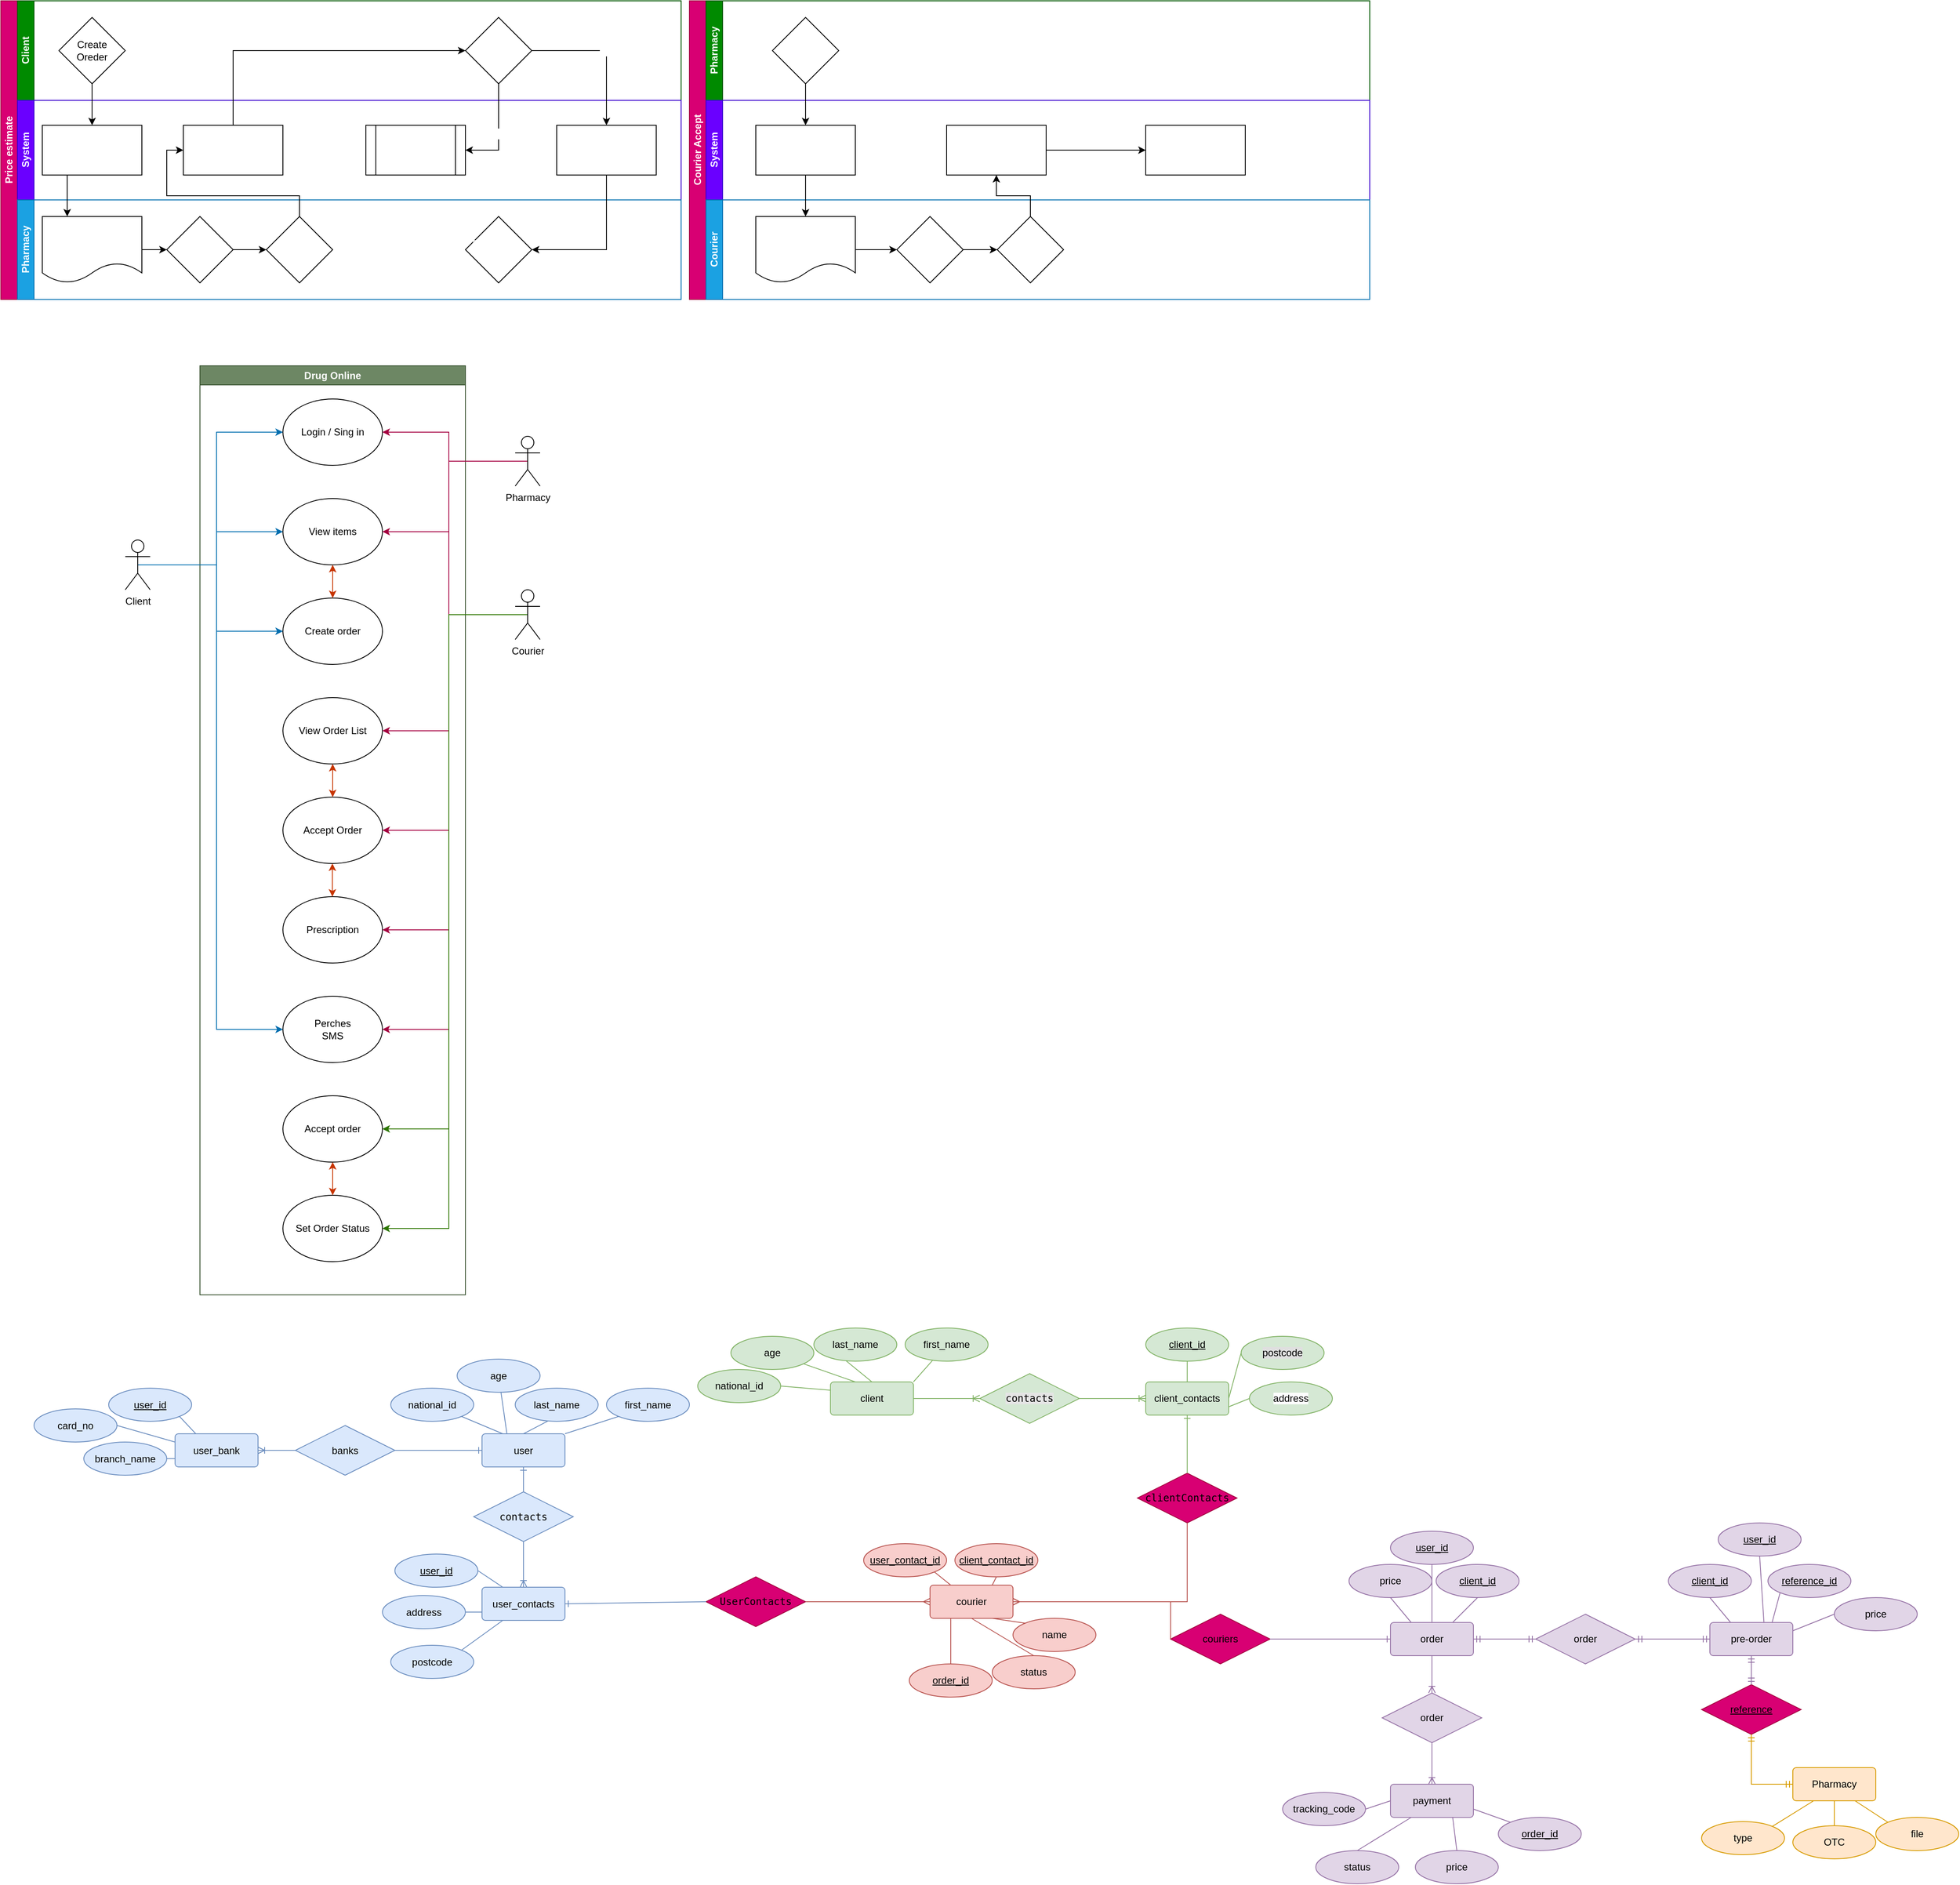 <mxfile version="20.7.4" type="github" pages="2">
  <diagram id="C5RBs43oDa-KdzZeNtuy" name="Page-1">
    <mxGraphModel dx="1590" dy="960" grid="1" gridSize="10" guides="1" tooltips="1" connect="1" arrows="1" fold="1" page="1" pageScale="1" pageWidth="827" pageHeight="1169" math="0" shadow="0">
      <root>
        <mxCell id="WIyWlLk6GJQsqaUBKTNV-0" />
        <mxCell id="WIyWlLk6GJQsqaUBKTNV-1" parent="WIyWlLk6GJQsqaUBKTNV-0" />
        <mxCell id="GuQL8tU4yzaaKCOji9VL-54" value="Price estimate" style="swimlane;html=1;childLayout=stackLayout;resizeParent=1;resizeParentMax=0;horizontal=0;startSize=20;horizontalStack=0;fillColor=#d80073;fontColor=#ffffff;strokeColor=#A50040;" parent="WIyWlLk6GJQsqaUBKTNV-1" vertex="1">
          <mxGeometry width="820" height="360" as="geometry" />
        </mxCell>
        <mxCell id="GuQL8tU4yzaaKCOji9VL-55" value="Client" style="swimlane;html=1;startSize=20;horizontal=0;fillColor=#008a00;fontColor=#ffffff;strokeColor=#005700;" parent="GuQL8tU4yzaaKCOji9VL-54" vertex="1">
          <mxGeometry x="20" width="800" height="120" as="geometry" />
        </mxCell>
        <mxCell id="GuQL8tU4yzaaKCOji9VL-56" value="Create&lt;br&gt;Oreder" style="rhombus;whiteSpace=wrap;html=1;" parent="GuQL8tU4yzaaKCOji9VL-55" vertex="1">
          <mxGeometry x="50" y="20" width="80" height="80" as="geometry" />
        </mxCell>
        <mxCell id="lYJ1XYQ2Ts7eLsLT0Uyb-35" value="pay" style="rhombus;whiteSpace=wrap;html=1;fontColor=#FFFFFF;" vertex="1" parent="GuQL8tU4yzaaKCOji9VL-55">
          <mxGeometry x="540" y="20" width="80" height="80" as="geometry" />
        </mxCell>
        <mxCell id="GuQL8tU4yzaaKCOji9VL-60" value="System" style="swimlane;html=1;startSize=20;horizontal=0;fillColor=#6a00ff;fontColor=#ffffff;strokeColor=#3700CC;" parent="GuQL8tU4yzaaKCOji9VL-54" vertex="1">
          <mxGeometry x="20" y="120" width="800" height="120" as="geometry" />
        </mxCell>
        <mxCell id="lYJ1XYQ2Ts7eLsLT0Uyb-26" value="&lt;font color=&quot;#ffffff&quot;&gt;Sending order to&lt;br&gt;Pharmacy&lt;br&gt;&lt;/font&gt;" style="rounded=0;whiteSpace=wrap;html=1;fontColor=#000000;" vertex="1" parent="GuQL8tU4yzaaKCOji9VL-60">
          <mxGeometry x="30" y="30" width="120" height="60" as="geometry" />
        </mxCell>
        <mxCell id="lYJ1XYQ2Ts7eLsLT0Uyb-34" value="SMS Protocol" style="rounded=0;whiteSpace=wrap;html=1;fontColor=#FFFFFF;" vertex="1" parent="GuQL8tU4yzaaKCOji9VL-60">
          <mxGeometry x="200" y="30" width="120" height="60" as="geometry" />
        </mxCell>
        <mxCell id="lYJ1XYQ2Ts7eLsLT0Uyb-45" value="order status&lt;br&gt;update" style="rounded=0;whiteSpace=wrap;html=1;fontColor=#FFFFFF;" vertex="1" parent="GuQL8tU4yzaaKCOji9VL-60">
          <mxGeometry x="650" y="30" width="120" height="60" as="geometry" />
        </mxCell>
        <mxCell id="lYJ1XYQ2Ts7eLsLT0Uyb-52" value="Delete Order" style="shape=process;whiteSpace=wrap;html=1;backgroundOutline=1;fontColor=#FFFFFF;" vertex="1" parent="GuQL8tU4yzaaKCOji9VL-60">
          <mxGeometry x="420" y="30" width="120" height="60" as="geometry" />
        </mxCell>
        <mxCell id="GuQL8tU4yzaaKCOji9VL-69" value="Pharmacy" style="swimlane;html=1;startSize=20;horizontal=0;fillColor=#1ba1e2;fontColor=#ffffff;strokeColor=#006EAF;" parent="GuQL8tU4yzaaKCOji9VL-54" vertex="1">
          <mxGeometry x="20" y="240" width="800" height="120" as="geometry" />
        </mxCell>
        <mxCell id="lYJ1XYQ2Ts7eLsLT0Uyb-38" style="edgeStyle=orthogonalEdgeStyle;rounded=0;orthogonalLoop=1;jettySize=auto;html=1;exitX=1;exitY=0.5;exitDx=0;exitDy=0;entryX=0;entryY=0.5;entryDx=0;entryDy=0;fontColor=#FFFFFF;" edge="1" parent="GuQL8tU4yzaaKCOji9VL-69" source="lYJ1XYQ2Ts7eLsLT0Uyb-27" target="lYJ1XYQ2Ts7eLsLT0Uyb-28">
          <mxGeometry relative="1" as="geometry" />
        </mxCell>
        <mxCell id="lYJ1XYQ2Ts7eLsLT0Uyb-27" value="view orders" style="shape=document;whiteSpace=wrap;html=1;boundedLbl=1;fontColor=#FFFFFF;" vertex="1" parent="GuQL8tU4yzaaKCOji9VL-69">
          <mxGeometry x="30" y="20" width="120" height="80" as="geometry" />
        </mxCell>
        <mxCell id="lYJ1XYQ2Ts7eLsLT0Uyb-39" style="edgeStyle=orthogonalEdgeStyle;rounded=0;orthogonalLoop=1;jettySize=auto;html=1;exitX=1;exitY=0.5;exitDx=0;exitDy=0;entryX=0;entryY=0.5;entryDx=0;entryDy=0;fontColor=#FFFFFF;" edge="1" parent="GuQL8tU4yzaaKCOji9VL-69" source="lYJ1XYQ2Ts7eLsLT0Uyb-28" target="lYJ1XYQ2Ts7eLsLT0Uyb-29">
          <mxGeometry relative="1" as="geometry" />
        </mxCell>
        <mxCell id="lYJ1XYQ2Ts7eLsLT0Uyb-28" value="accept&lt;br&gt;order" style="rhombus;whiteSpace=wrap;html=1;fontColor=#FFFFFF;" vertex="1" parent="GuQL8tU4yzaaKCOji9VL-69">
          <mxGeometry x="180" y="20" width="80" height="80" as="geometry" />
        </mxCell>
        <mxCell id="lYJ1XYQ2Ts7eLsLT0Uyb-29" value="&lt;span style=&quot;&quot;&gt;Price&lt;br&gt;estimate&lt;br&gt;&lt;/span&gt;" style="rhombus;whiteSpace=wrap;html=1;fontColor=#FFFFFF;" vertex="1" parent="GuQL8tU4yzaaKCOji9VL-69">
          <mxGeometry x="300" y="20" width="80" height="80" as="geometry" />
        </mxCell>
        <mxCell id="lYJ1XYQ2Ts7eLsLT0Uyb-32" value="Prescription&lt;br&gt;send" style="rhombus;whiteSpace=wrap;html=1;fontColor=#FFFFFF;" vertex="1" parent="GuQL8tU4yzaaKCOji9VL-69">
          <mxGeometry x="540" y="20" width="80" height="80" as="geometry" />
        </mxCell>
        <mxCell id="lYJ1XYQ2Ts7eLsLT0Uyb-36" style="edgeStyle=orthogonalEdgeStyle;rounded=0;orthogonalLoop=1;jettySize=auto;html=1;exitX=0.5;exitY=1;exitDx=0;exitDy=0;entryX=0.5;entryY=0;entryDx=0;entryDy=0;fontColor=#FFFFFF;" edge="1" parent="GuQL8tU4yzaaKCOji9VL-54" source="GuQL8tU4yzaaKCOji9VL-56" target="lYJ1XYQ2Ts7eLsLT0Uyb-26">
          <mxGeometry relative="1" as="geometry" />
        </mxCell>
        <mxCell id="lYJ1XYQ2Ts7eLsLT0Uyb-37" style="edgeStyle=orthogonalEdgeStyle;rounded=0;orthogonalLoop=1;jettySize=auto;html=1;exitX=0.25;exitY=1;exitDx=0;exitDy=0;entryX=0.25;entryY=0;entryDx=0;entryDy=0;fontColor=#FFFFFF;" edge="1" parent="GuQL8tU4yzaaKCOji9VL-54" source="lYJ1XYQ2Ts7eLsLT0Uyb-26" target="lYJ1XYQ2Ts7eLsLT0Uyb-27">
          <mxGeometry relative="1" as="geometry" />
        </mxCell>
        <mxCell id="lYJ1XYQ2Ts7eLsLT0Uyb-42" style="edgeStyle=orthogonalEdgeStyle;rounded=0;orthogonalLoop=1;jettySize=auto;html=1;exitX=0.5;exitY=0;exitDx=0;exitDy=0;entryX=0;entryY=0.5;entryDx=0;entryDy=0;fontColor=#FFFFFF;" edge="1" parent="GuQL8tU4yzaaKCOji9VL-54" source="lYJ1XYQ2Ts7eLsLT0Uyb-34" target="lYJ1XYQ2Ts7eLsLT0Uyb-35">
          <mxGeometry relative="1" as="geometry" />
        </mxCell>
        <mxCell id="lYJ1XYQ2Ts7eLsLT0Uyb-49" style="edgeStyle=orthogonalEdgeStyle;rounded=0;orthogonalLoop=1;jettySize=auto;html=1;exitX=0.5;exitY=0;exitDx=0;exitDy=0;entryX=0;entryY=0.5;entryDx=0;entryDy=0;fontColor=#FFFFFF;" edge="1" parent="GuQL8tU4yzaaKCOji9VL-54" source="lYJ1XYQ2Ts7eLsLT0Uyb-29" target="lYJ1XYQ2Ts7eLsLT0Uyb-34">
          <mxGeometry relative="1" as="geometry" />
        </mxCell>
        <mxCell id="lYJ1XYQ2Ts7eLsLT0Uyb-50" style="edgeStyle=orthogonalEdgeStyle;rounded=0;orthogonalLoop=1;jettySize=auto;html=1;exitX=0.5;exitY=1;exitDx=0;exitDy=0;entryX=1;entryY=0.5;entryDx=0;entryDy=0;fontColor=#FFFFFF;" edge="1" parent="GuQL8tU4yzaaKCOji9VL-54" source="lYJ1XYQ2Ts7eLsLT0Uyb-45" target="lYJ1XYQ2Ts7eLsLT0Uyb-32">
          <mxGeometry relative="1" as="geometry" />
        </mxCell>
        <mxCell id="lYJ1XYQ2Ts7eLsLT0Uyb-53" value="No" style="edgeStyle=orthogonalEdgeStyle;rounded=0;orthogonalLoop=1;jettySize=auto;html=1;exitX=0.5;exitY=1;exitDx=0;exitDy=0;entryX=1;entryY=0.5;entryDx=0;entryDy=0;fontColor=#FFFFFF;" edge="1" parent="GuQL8tU4yzaaKCOji9VL-54" source="lYJ1XYQ2Ts7eLsLT0Uyb-35" target="lYJ1XYQ2Ts7eLsLT0Uyb-52">
          <mxGeometry relative="1" as="geometry" />
        </mxCell>
        <mxCell id="lYJ1XYQ2Ts7eLsLT0Uyb-54" value="Yes" style="edgeStyle=orthogonalEdgeStyle;rounded=0;orthogonalLoop=1;jettySize=auto;html=1;exitX=1;exitY=0.5;exitDx=0;exitDy=0;entryX=0.5;entryY=0;entryDx=0;entryDy=0;fontColor=#FFFFFF;" edge="1" parent="GuQL8tU4yzaaKCOji9VL-54" source="lYJ1XYQ2Ts7eLsLT0Uyb-35" target="lYJ1XYQ2Ts7eLsLT0Uyb-45">
          <mxGeometry relative="1" as="geometry" />
        </mxCell>
        <mxCell id="GuQL8tU4yzaaKCOji9VL-79" value="Drug Online" style="swimlane;whiteSpace=wrap;html=1;fillColor=#6d8764;strokeColor=#3A5431;fontColor=#ffffff;" parent="WIyWlLk6GJQsqaUBKTNV-1" vertex="1">
          <mxGeometry x="240" y="440" width="320" height="1120" as="geometry" />
        </mxCell>
        <mxCell id="GuQL8tU4yzaaKCOji9VL-80" value="Login / Sing in" style="ellipse;whiteSpace=wrap;html=1;" parent="GuQL8tU4yzaaKCOji9VL-79" vertex="1">
          <mxGeometry x="100" y="40" width="120" height="80" as="geometry" />
        </mxCell>
        <mxCell id="GuQL8tU4yzaaKCOji9VL-81" value="View items" style="ellipse;whiteSpace=wrap;html=1;" parent="GuQL8tU4yzaaKCOji9VL-79" vertex="1">
          <mxGeometry x="100" y="160" width="120" height="80" as="geometry" />
        </mxCell>
        <mxCell id="GuQL8tU4yzaaKCOji9VL-82" value="Create order" style="ellipse;whiteSpace=wrap;html=1;" parent="GuQL8tU4yzaaKCOji9VL-79" vertex="1">
          <mxGeometry x="100" y="280" width="120" height="80" as="geometry" />
        </mxCell>
        <mxCell id="GuQL8tU4yzaaKCOji9VL-83" value="View Order List" style="ellipse;whiteSpace=wrap;html=1;" parent="GuQL8tU4yzaaKCOji9VL-79" vertex="1">
          <mxGeometry x="100" y="400" width="120" height="80" as="geometry" />
        </mxCell>
        <mxCell id="GuQL8tU4yzaaKCOji9VL-84" value="Accept Order" style="ellipse;whiteSpace=wrap;html=1;" parent="GuQL8tU4yzaaKCOji9VL-79" vertex="1">
          <mxGeometry x="100" y="520" width="120" height="80" as="geometry" />
        </mxCell>
        <mxCell id="GuQL8tU4yzaaKCOji9VL-85" value="Prescription" style="ellipse;whiteSpace=wrap;html=1;" parent="GuQL8tU4yzaaKCOji9VL-79" vertex="1">
          <mxGeometry x="100" y="640" width="120" height="80" as="geometry" />
        </mxCell>
        <mxCell id="GuQL8tU4yzaaKCOji9VL-86" value="Perches&lt;br&gt;SMS" style="ellipse;whiteSpace=wrap;html=1;" parent="GuQL8tU4yzaaKCOji9VL-79" vertex="1">
          <mxGeometry x="100" y="760" width="120" height="80" as="geometry" />
        </mxCell>
        <mxCell id="GuQL8tU4yzaaKCOji9VL-87" value="Accept order" style="ellipse;whiteSpace=wrap;html=1;" parent="GuQL8tU4yzaaKCOji9VL-79" vertex="1">
          <mxGeometry x="100" y="880" width="120" height="80" as="geometry" />
        </mxCell>
        <mxCell id="GuQL8tU4yzaaKCOji9VL-88" value="Set Order Status" style="ellipse;whiteSpace=wrap;html=1;" parent="GuQL8tU4yzaaKCOji9VL-79" vertex="1">
          <mxGeometry x="100" y="1000" width="120" height="80" as="geometry" />
        </mxCell>
        <mxCell id="GuQL8tU4yzaaKCOji9VL-89" value="" style="endArrow=classic;startArrow=classic;html=1;rounded=0;strokeWidth=1;entryX=0.5;entryY=1;entryDx=0;entryDy=0;exitX=0.5;exitY=0;exitDx=0;exitDy=0;fillColor=#fa6800;strokeColor=#C73500;" parent="GuQL8tU4yzaaKCOji9VL-79" source="GuQL8tU4yzaaKCOji9VL-82" target="GuQL8tU4yzaaKCOji9VL-81" edge="1">
          <mxGeometry width="50" height="50" relative="1" as="geometry">
            <mxPoint x="180" y="380" as="sourcePoint" />
            <mxPoint x="230" y="330" as="targetPoint" />
          </mxGeometry>
        </mxCell>
        <mxCell id="GuQL8tU4yzaaKCOji9VL-90" value="" style="endArrow=classic;startArrow=classic;html=1;rounded=0;strokeWidth=1;entryX=0.5;entryY=1;entryDx=0;entryDy=0;fillColor=#fa6800;strokeColor=#C73500;" parent="GuQL8tU4yzaaKCOji9VL-79" target="GuQL8tU4yzaaKCOji9VL-83" edge="1">
          <mxGeometry width="50" height="50" relative="1" as="geometry">
            <mxPoint x="160" y="520" as="sourcePoint" />
            <mxPoint x="210" y="470" as="targetPoint" />
          </mxGeometry>
        </mxCell>
        <mxCell id="GuQL8tU4yzaaKCOji9VL-91" value="" style="endArrow=classic;startArrow=classic;html=1;rounded=0;strokeWidth=1;entryX=0.5;entryY=1;entryDx=0;entryDy=0;fillColor=#fa6800;strokeColor=#C73500;" parent="GuQL8tU4yzaaKCOji9VL-79" edge="1">
          <mxGeometry x="-1" y="-61" width="50" height="50" relative="1" as="geometry">
            <mxPoint x="159.66" y="640" as="sourcePoint" />
            <mxPoint x="159.66" y="600" as="targetPoint" />
            <mxPoint x="-51" y="60" as="offset" />
          </mxGeometry>
        </mxCell>
        <mxCell id="GuQL8tU4yzaaKCOji9VL-92" value="" style="endArrow=classic;startArrow=classic;html=1;rounded=0;strokeWidth=1;entryX=0.5;entryY=1;entryDx=0;entryDy=0;fillColor=#fa6800;strokeColor=#C73500;" parent="GuQL8tU4yzaaKCOji9VL-79" target="GuQL8tU4yzaaKCOji9VL-87" edge="1">
          <mxGeometry width="50" height="50" relative="1" as="geometry">
            <mxPoint x="160" y="1000" as="sourcePoint" />
            <mxPoint x="210" y="950" as="targetPoint" />
          </mxGeometry>
        </mxCell>
        <mxCell id="GuQL8tU4yzaaKCOji9VL-93" style="edgeStyle=orthogonalEdgeStyle;rounded=0;orthogonalLoop=1;jettySize=auto;html=1;exitX=0.5;exitY=0.5;exitDx=0;exitDy=0;exitPerimeter=0;entryX=0;entryY=0.5;entryDx=0;entryDy=0;fillColor=#1ba1e2;strokeColor=#006EAF;" parent="WIyWlLk6GJQsqaUBKTNV-1" source="GuQL8tU4yzaaKCOji9VL-97" target="GuQL8tU4yzaaKCOji9VL-80" edge="1">
          <mxGeometry relative="1" as="geometry" />
        </mxCell>
        <mxCell id="GuQL8tU4yzaaKCOji9VL-94" style="edgeStyle=orthogonalEdgeStyle;rounded=0;orthogonalLoop=1;jettySize=auto;html=1;exitX=0.5;exitY=0.5;exitDx=0;exitDy=0;exitPerimeter=0;entryX=0;entryY=0.5;entryDx=0;entryDy=0;fillColor=#1ba1e2;strokeColor=#006EAF;" parent="WIyWlLk6GJQsqaUBKTNV-1" source="GuQL8tU4yzaaKCOji9VL-97" target="GuQL8tU4yzaaKCOji9VL-81" edge="1">
          <mxGeometry relative="1" as="geometry" />
        </mxCell>
        <mxCell id="GuQL8tU4yzaaKCOji9VL-95" style="edgeStyle=orthogonalEdgeStyle;rounded=0;orthogonalLoop=1;jettySize=auto;html=1;exitX=0.5;exitY=0.5;exitDx=0;exitDy=0;exitPerimeter=0;entryX=0;entryY=0.5;entryDx=0;entryDy=0;fillColor=#1ba1e2;strokeColor=#006EAF;" parent="WIyWlLk6GJQsqaUBKTNV-1" source="GuQL8tU4yzaaKCOji9VL-97" target="GuQL8tU4yzaaKCOji9VL-82" edge="1">
          <mxGeometry relative="1" as="geometry" />
        </mxCell>
        <mxCell id="GuQL8tU4yzaaKCOji9VL-96" style="edgeStyle=orthogonalEdgeStyle;rounded=0;orthogonalLoop=1;jettySize=auto;html=1;exitX=0.5;exitY=0.5;exitDx=0;exitDy=0;exitPerimeter=0;entryX=0;entryY=0.5;entryDx=0;entryDy=0;fillColor=#1ba1e2;strokeColor=#006EAF;" parent="WIyWlLk6GJQsqaUBKTNV-1" source="GuQL8tU4yzaaKCOji9VL-97" target="GuQL8tU4yzaaKCOji9VL-86" edge="1">
          <mxGeometry relative="1" as="geometry" />
        </mxCell>
        <mxCell id="GuQL8tU4yzaaKCOji9VL-97" value="Client" style="shape=umlActor;verticalLabelPosition=bottom;verticalAlign=top;html=1;outlineConnect=0;" parent="WIyWlLk6GJQsqaUBKTNV-1" vertex="1">
          <mxGeometry x="150" y="650" width="30" height="60" as="geometry" />
        </mxCell>
        <mxCell id="GuQL8tU4yzaaKCOji9VL-98" style="edgeStyle=orthogonalEdgeStyle;rounded=0;orthogonalLoop=1;jettySize=auto;html=1;exitX=0.5;exitY=0.5;exitDx=0;exitDy=0;exitPerimeter=0;entryX=1;entryY=0.5;entryDx=0;entryDy=0;fillColor=#d80073;strokeColor=#A50040;" parent="WIyWlLk6GJQsqaUBKTNV-1" source="GuQL8tU4yzaaKCOji9VL-104" target="GuQL8tU4yzaaKCOji9VL-80" edge="1">
          <mxGeometry relative="1" as="geometry" />
        </mxCell>
        <mxCell id="GuQL8tU4yzaaKCOji9VL-99" style="edgeStyle=orthogonalEdgeStyle;rounded=0;orthogonalLoop=1;jettySize=auto;html=1;exitX=0.5;exitY=0.5;exitDx=0;exitDy=0;exitPerimeter=0;entryX=1;entryY=0.5;entryDx=0;entryDy=0;fillColor=#d80073;strokeColor=#A50040;" parent="WIyWlLk6GJQsqaUBKTNV-1" source="GuQL8tU4yzaaKCOji9VL-104" target="GuQL8tU4yzaaKCOji9VL-81" edge="1">
          <mxGeometry relative="1" as="geometry" />
        </mxCell>
        <mxCell id="GuQL8tU4yzaaKCOji9VL-100" style="edgeStyle=orthogonalEdgeStyle;rounded=0;orthogonalLoop=1;jettySize=auto;html=1;exitX=0.5;exitY=0.5;exitDx=0;exitDy=0;exitPerimeter=0;fillColor=#d80073;strokeColor=#A50040;entryX=1;entryY=0.5;entryDx=0;entryDy=0;" parent="WIyWlLk6GJQsqaUBKTNV-1" source="GuQL8tU4yzaaKCOji9VL-104" target="GuQL8tU4yzaaKCOji9VL-83" edge="1">
          <mxGeometry relative="1" as="geometry">
            <mxPoint x="470" y="920" as="targetPoint" />
          </mxGeometry>
        </mxCell>
        <mxCell id="GuQL8tU4yzaaKCOji9VL-101" style="edgeStyle=orthogonalEdgeStyle;rounded=0;orthogonalLoop=1;jettySize=auto;html=1;exitX=0.5;exitY=0.5;exitDx=0;exitDy=0;exitPerimeter=0;entryX=1;entryY=0.5;entryDx=0;entryDy=0;fillColor=#d80073;strokeColor=#A50040;" parent="WIyWlLk6GJQsqaUBKTNV-1" source="GuQL8tU4yzaaKCOji9VL-104" target="GuQL8tU4yzaaKCOji9VL-84" edge="1">
          <mxGeometry relative="1" as="geometry" />
        </mxCell>
        <mxCell id="GuQL8tU4yzaaKCOji9VL-102" style="edgeStyle=orthogonalEdgeStyle;rounded=0;orthogonalLoop=1;jettySize=auto;html=1;exitX=0.5;exitY=0.5;exitDx=0;exitDy=0;exitPerimeter=0;entryX=1;entryY=0.5;entryDx=0;entryDy=0;fillColor=#d80073;strokeColor=#A50040;" parent="WIyWlLk6GJQsqaUBKTNV-1" source="GuQL8tU4yzaaKCOji9VL-104" target="GuQL8tU4yzaaKCOji9VL-85" edge="1">
          <mxGeometry relative="1" as="geometry">
            <mxPoint x="470" y="1020" as="targetPoint" />
          </mxGeometry>
        </mxCell>
        <mxCell id="GuQL8tU4yzaaKCOji9VL-103" style="edgeStyle=orthogonalEdgeStyle;rounded=0;orthogonalLoop=1;jettySize=auto;html=1;exitX=0.5;exitY=0.5;exitDx=0;exitDy=0;exitPerimeter=0;entryX=1;entryY=0.5;entryDx=0;entryDy=0;fillColor=#d80073;strokeColor=#A50040;" parent="WIyWlLk6GJQsqaUBKTNV-1" source="GuQL8tU4yzaaKCOji9VL-104" target="GuQL8tU4yzaaKCOji9VL-86" edge="1">
          <mxGeometry relative="1" as="geometry" />
        </mxCell>
        <mxCell id="GuQL8tU4yzaaKCOji9VL-104" value="Pharmacy" style="shape=umlActor;verticalLabelPosition=bottom;verticalAlign=top;html=1;outlineConnect=0;" parent="WIyWlLk6GJQsqaUBKTNV-1" vertex="1">
          <mxGeometry x="620" y="525" width="30" height="60" as="geometry" />
        </mxCell>
        <mxCell id="GuQL8tU4yzaaKCOji9VL-105" style="edgeStyle=orthogonalEdgeStyle;rounded=0;orthogonalLoop=1;jettySize=auto;html=1;exitX=0.5;exitY=0.5;exitDx=0;exitDy=0;exitPerimeter=0;entryX=1;entryY=0.5;entryDx=0;entryDy=0;fillColor=#60a917;strokeColor=#2D7600;" parent="WIyWlLk6GJQsqaUBKTNV-1" source="GuQL8tU4yzaaKCOji9VL-107" target="GuQL8tU4yzaaKCOji9VL-87" edge="1">
          <mxGeometry relative="1" as="geometry" />
        </mxCell>
        <mxCell id="GuQL8tU4yzaaKCOji9VL-106" style="edgeStyle=orthogonalEdgeStyle;rounded=0;orthogonalLoop=1;jettySize=auto;html=1;exitX=0.5;exitY=0.5;exitDx=0;exitDy=0;exitPerimeter=0;entryX=1;entryY=0.5;entryDx=0;entryDy=0;fillColor=#60a917;strokeColor=#2D7600;" parent="WIyWlLk6GJQsqaUBKTNV-1" source="GuQL8tU4yzaaKCOji9VL-107" target="GuQL8tU4yzaaKCOji9VL-88" edge="1">
          <mxGeometry relative="1" as="geometry" />
        </mxCell>
        <mxCell id="GuQL8tU4yzaaKCOji9VL-107" value="Courier" style="shape=umlActor;verticalLabelPosition=bottom;verticalAlign=top;html=1;outlineConnect=0;" parent="WIyWlLk6GJQsqaUBKTNV-1" vertex="1">
          <mxGeometry x="620" y="710" width="30" height="60" as="geometry" />
        </mxCell>
        <mxCell id="v9CypavWSlrbuZNQiOcH-0" value="&lt;span style=&quot;text-decoration-line: underline;&quot;&gt;reference&lt;/span&gt;" style="shape=rhombus;perimeter=rhombusPerimeter;whiteSpace=wrap;html=1;align=center;fontSize=12;fillColor=#d80073;strokeColor=#A50040;fontColor=#000000;" parent="WIyWlLk6GJQsqaUBKTNV-1" vertex="1">
          <mxGeometry x="2050" y="2030" width="120" height="60" as="geometry" />
        </mxCell>
        <mxCell id="v9CypavWSlrbuZNQiOcH-1" value="" style="fontSize=12;html=1;endArrow=ERmandOne;startArrow=ERmandOne;rounded=0;fontColor=#000000;exitX=0.5;exitY=1;exitDx=0;exitDy=0;fillColor=#e1d5e7;strokeColor=#9673a6;entryX=0.5;entryY=0;entryDx=0;entryDy=0;" parent="WIyWlLk6GJQsqaUBKTNV-1" source="v9CypavWSlrbuZNQiOcH-33" target="v9CypavWSlrbuZNQiOcH-0" edge="1">
          <mxGeometry width="100" height="100" relative="1" as="geometry">
            <mxPoint x="2010" y="1985" as="sourcePoint" />
            <mxPoint x="2157.727" y="2073.636" as="targetPoint" />
          </mxGeometry>
        </mxCell>
        <mxCell id="v9CypavWSlrbuZNQiOcH-2" value="" style="fontSize=12;html=1;endArrow=ERmandOne;startArrow=ERmandOne;rounded=0;fontColor=#000000;exitX=0.5;exitY=1;exitDx=0;exitDy=0;fillColor=#ffe6cc;strokeColor=#d79b00;entryX=0;entryY=0.5;entryDx=0;entryDy=0;" parent="WIyWlLk6GJQsqaUBKTNV-1" target="v9CypavWSlrbuZNQiOcH-13" edge="1">
          <mxGeometry width="100" height="100" relative="1" as="geometry">
            <mxPoint x="2110" y="2090" as="sourcePoint" />
            <mxPoint x="2110" y="2125" as="targetPoint" />
            <Array as="points">
              <mxPoint x="2110" y="2150" />
            </Array>
          </mxGeometry>
        </mxCell>
        <mxCell id="v9CypavWSlrbuZNQiOcH-3" value="&lt;span style=&quot;font-family: monospace; text-align: left;&quot;&gt;&lt;font style=&quot;font-size: 12px;&quot;&gt;clientContacts&lt;/font&gt;&lt;/span&gt;" style="shape=rhombus;perimeter=rhombusPerimeter;whiteSpace=wrap;html=1;align=center;fontSize=12;fillColor=#d80073;strokeColor=#A50040;fontColor=#000000;" parent="WIyWlLk6GJQsqaUBKTNV-1" vertex="1">
          <mxGeometry x="1370" y="1775" width="120" height="60" as="geometry" />
        </mxCell>
        <mxCell id="v9CypavWSlrbuZNQiOcH-4" value="" style="fontSize=12;html=1;endArrow=ERone;endFill=1;rounded=0;fontColor=#000000;entryX=0.5;entryY=1;entryDx=0;entryDy=0;exitX=0.5;exitY=0;exitDx=0;exitDy=0;fillColor=#d5e8d4;strokeColor=#82b366;" parent="WIyWlLk6GJQsqaUBKTNV-1" source="v9CypavWSlrbuZNQiOcH-3" target="v9CypavWSlrbuZNQiOcH-53" edge="1">
          <mxGeometry width="100" height="100" relative="1" as="geometry">
            <mxPoint x="1360" y="1830" as="sourcePoint" />
            <mxPoint x="1460" y="1730" as="targetPoint" />
          </mxGeometry>
        </mxCell>
        <mxCell id="v9CypavWSlrbuZNQiOcH-5" value="" style="fontSize=12;html=1;endArrow=ERmany;rounded=0;fontColor=#000000;exitX=0.5;exitY=1;exitDx=0;exitDy=0;entryX=1;entryY=0.5;entryDx=0;entryDy=0;fillColor=#f8cecc;strokeColor=#b85450;" parent="WIyWlLk6GJQsqaUBKTNV-1" source="v9CypavWSlrbuZNQiOcH-3" target="v9CypavWSlrbuZNQiOcH-92" edge="1">
          <mxGeometry width="100" height="100" relative="1" as="geometry">
            <mxPoint x="1300" y="1860" as="sourcePoint" />
            <mxPoint x="1400" y="1760" as="targetPoint" />
            <Array as="points">
              <mxPoint x="1430" y="1930" />
            </Array>
          </mxGeometry>
        </mxCell>
        <mxCell id="v9CypavWSlrbuZNQiOcH-6" value="&lt;span style=&quot;&quot;&gt;couriers&lt;/span&gt;" style="shape=rhombus;perimeter=rhombusPerimeter;whiteSpace=wrap;html=1;align=center;fontSize=12;fillColor=#d80073;strokeColor=#A50040;fontColor=#000000;" parent="WIyWlLk6GJQsqaUBKTNV-1" vertex="1">
          <mxGeometry x="1410" y="1945" width="120" height="60" as="geometry" />
        </mxCell>
        <mxCell id="v9CypavWSlrbuZNQiOcH-7" value="" style="fontSize=12;html=1;endArrow=ERmany;rounded=0;fontColor=#000000;exitX=0;exitY=0.5;exitDx=0;exitDy=0;entryX=1;entryY=0.5;entryDx=0;entryDy=0;fillColor=#f8cecc;strokeColor=#b85450;" parent="WIyWlLk6GJQsqaUBKTNV-1" source="v9CypavWSlrbuZNQiOcH-6" target="v9CypavWSlrbuZNQiOcH-92" edge="1">
          <mxGeometry width="100" height="100" relative="1" as="geometry">
            <mxPoint x="1440" y="1845" as="sourcePoint" />
            <mxPoint x="1231.1" y="1926.76" as="targetPoint" />
            <Array as="points">
              <mxPoint x="1410" y="1930" />
            </Array>
          </mxGeometry>
        </mxCell>
        <mxCell id="v9CypavWSlrbuZNQiOcH-8" value="" style="fontSize=12;html=1;endArrow=ERone;endFill=1;rounded=0;fontColor=#000000;entryX=0;entryY=0.5;entryDx=0;entryDy=0;exitX=1;exitY=0.5;exitDx=0;exitDy=0;fillColor=#e1d5e7;strokeColor=#9673a6;" parent="WIyWlLk6GJQsqaUBKTNV-1" source="v9CypavWSlrbuZNQiOcH-6" target="v9CypavWSlrbuZNQiOcH-21" edge="1">
          <mxGeometry width="100" height="100" relative="1" as="geometry">
            <mxPoint x="1595" y="2040" as="sourcePoint" />
            <mxPoint x="1595" y="1970" as="targetPoint" />
          </mxGeometry>
        </mxCell>
        <mxCell id="v9CypavWSlrbuZNQiOcH-9" value="&lt;span style=&quot;font-family: monospace; text-align: left;&quot;&gt;&lt;font style=&quot;font-size: 12px;&quot;&gt;UserContacts&lt;/font&gt;&lt;/span&gt;" style="shape=rhombus;perimeter=rhombusPerimeter;whiteSpace=wrap;html=1;align=center;fontSize=12;fillColor=#d80073;strokeColor=#A50040;fontColor=#000000;" parent="WIyWlLk6GJQsqaUBKTNV-1" vertex="1">
          <mxGeometry x="850" y="1900" width="120" height="60" as="geometry" />
        </mxCell>
        <mxCell id="v9CypavWSlrbuZNQiOcH-10" value="" style="fontSize=12;html=1;endArrow=ERmany;rounded=0;fontColor=#000000;exitX=1;exitY=0.5;exitDx=0;exitDy=0;entryX=0;entryY=0.5;entryDx=0;entryDy=0;fillColor=#f8cecc;strokeColor=#b85450;" parent="WIyWlLk6GJQsqaUBKTNV-1" source="v9CypavWSlrbuZNQiOcH-9" target="v9CypavWSlrbuZNQiOcH-92" edge="1">
          <mxGeometry width="100" height="100" relative="1" as="geometry">
            <mxPoint x="1420" y="1985" as="sourcePoint" />
            <mxPoint x="1230" y="1940" as="targetPoint" />
          </mxGeometry>
        </mxCell>
        <mxCell id="v9CypavWSlrbuZNQiOcH-11" value="" style="fontSize=12;html=1;endArrow=ERone;endFill=1;rounded=0;fontColor=#000000;entryX=1;entryY=0.5;entryDx=0;entryDy=0;exitX=0;exitY=0.5;exitDx=0;exitDy=0;fillColor=#dae8fc;strokeColor=#6c8ebf;" parent="WIyWlLk6GJQsqaUBKTNV-1" source="v9CypavWSlrbuZNQiOcH-9" target="v9CypavWSlrbuZNQiOcH-81" edge="1">
          <mxGeometry width="100" height="100" relative="1" as="geometry">
            <mxPoint x="770" y="1950" as="sourcePoint" />
            <mxPoint x="770" y="1880" as="targetPoint" />
          </mxGeometry>
        </mxCell>
        <mxCell id="v9CypavWSlrbuZNQiOcH-12" value="" style="group;fontColor=#000000;" parent="WIyWlLk6GJQsqaUBKTNV-1" connectable="0" vertex="1">
          <mxGeometry x="2050" y="2130" width="310" height="110" as="geometry" />
        </mxCell>
        <mxCell id="v9CypavWSlrbuZNQiOcH-13" value="Pharmacy" style="rounded=1;arcSize=10;whiteSpace=wrap;html=1;align=center;fillColor=#ffe6cc;strokeColor=#d79b00;fontColor=#000000;" parent="v9CypavWSlrbuZNQiOcH-12" vertex="1">
          <mxGeometry x="110" width="100" height="40" as="geometry" />
        </mxCell>
        <mxCell id="v9CypavWSlrbuZNQiOcH-14" value="OTC" style="ellipse;whiteSpace=wrap;html=1;align=center;fontSize=12;fillColor=#ffe6cc;strokeColor=#d79b00;fontColor=#000000;" parent="v9CypavWSlrbuZNQiOcH-12" vertex="1">
          <mxGeometry x="110" y="70" width="100" height="40" as="geometry" />
        </mxCell>
        <mxCell id="v9CypavWSlrbuZNQiOcH-15" value="" style="endArrow=none;html=1;rounded=0;exitX=0.5;exitY=0;exitDx=0;exitDy=0;entryX=0.5;entryY=1;entryDx=0;entryDy=0;fillColor=#ffe6cc;strokeColor=#d79b00;fontColor=#000000;" parent="v9CypavWSlrbuZNQiOcH-12" source="v9CypavWSlrbuZNQiOcH-14" target="v9CypavWSlrbuZNQiOcH-13" edge="1">
          <mxGeometry width="50" height="50" relative="1" as="geometry">
            <mxPoint x="240" y="65" as="sourcePoint" />
            <mxPoint x="170" y="45" as="targetPoint" />
          </mxGeometry>
        </mxCell>
        <mxCell id="v9CypavWSlrbuZNQiOcH-16" value="file" style="ellipse;whiteSpace=wrap;html=1;align=center;fontSize=12;fillColor=#ffe6cc;strokeColor=#d79b00;fontColor=#000000;" parent="v9CypavWSlrbuZNQiOcH-12" vertex="1">
          <mxGeometry x="210" y="60" width="100" height="40" as="geometry" />
        </mxCell>
        <mxCell id="v9CypavWSlrbuZNQiOcH-17" value="" style="endArrow=none;html=1;rounded=0;exitX=0;exitY=0;exitDx=0;exitDy=0;entryX=0.75;entryY=1;entryDx=0;entryDy=0;fillColor=#ffe6cc;strokeColor=#d79b00;fontColor=#000000;" parent="v9CypavWSlrbuZNQiOcH-12" source="v9CypavWSlrbuZNQiOcH-16" target="v9CypavWSlrbuZNQiOcH-13" edge="1">
          <mxGeometry width="50" height="50" relative="1" as="geometry">
            <mxPoint x="170" y="80" as="sourcePoint" />
            <mxPoint x="170" y="50" as="targetPoint" />
          </mxGeometry>
        </mxCell>
        <mxCell id="v9CypavWSlrbuZNQiOcH-18" value="type" style="ellipse;whiteSpace=wrap;html=1;align=center;fontSize=12;fillColor=#ffe6cc;strokeColor=#d79b00;fontColor=#000000;" parent="v9CypavWSlrbuZNQiOcH-12" vertex="1">
          <mxGeometry y="65" width="100" height="40" as="geometry" />
        </mxCell>
        <mxCell id="v9CypavWSlrbuZNQiOcH-19" value="" style="endArrow=none;html=1;rounded=0;exitX=1;exitY=0;exitDx=0;exitDy=0;entryX=0.25;entryY=1;entryDx=0;entryDy=0;fillColor=#ffe6cc;strokeColor=#d79b00;fontColor=#000000;" parent="v9CypavWSlrbuZNQiOcH-12" source="v9CypavWSlrbuZNQiOcH-18" target="v9CypavWSlrbuZNQiOcH-13" edge="1">
          <mxGeometry width="50" height="50" relative="1" as="geometry">
            <mxPoint x="170" y="80" as="sourcePoint" />
            <mxPoint x="170" y="50" as="targetPoint" />
          </mxGeometry>
        </mxCell>
        <mxCell id="v9CypavWSlrbuZNQiOcH-20" value="" style="group;fontColor=#000000;" parent="WIyWlLk6GJQsqaUBKTNV-1" connectable="0" vertex="1">
          <mxGeometry x="1625" y="1835" width="685" height="170" as="geometry" />
        </mxCell>
        <mxCell id="v9CypavWSlrbuZNQiOcH-21" value="order" style="rounded=1;arcSize=10;whiteSpace=wrap;html=1;align=center;fillColor=#e1d5e7;strokeColor=#9673a6;fontColor=#000000;" parent="v9CypavWSlrbuZNQiOcH-20" vertex="1">
          <mxGeometry x="50" y="120" width="100" height="40" as="geometry" />
        </mxCell>
        <mxCell id="v9CypavWSlrbuZNQiOcH-22" value="price" style="ellipse;whiteSpace=wrap;html=1;align=center;fontSize=12;fillColor=#e1d5e7;strokeColor=#9673a6;fontColor=#000000;" parent="v9CypavWSlrbuZNQiOcH-20" vertex="1">
          <mxGeometry y="50" width="100" height="40" as="geometry" />
        </mxCell>
        <mxCell id="v9CypavWSlrbuZNQiOcH-23" value="" style="endArrow=none;html=1;rounded=0;exitX=0.5;exitY=1;exitDx=0;exitDy=0;entryX=0.25;entryY=0;entryDx=0;entryDy=0;fillColor=#e1d5e7;strokeColor=#9673a6;fontColor=#000000;" parent="v9CypavWSlrbuZNQiOcH-20" source="v9CypavWSlrbuZNQiOcH-22" target="v9CypavWSlrbuZNQiOcH-21" edge="1">
          <mxGeometry width="50" height="50" relative="1" as="geometry">
            <mxPoint x="-20" y="120" as="sourcePoint" />
            <mxPoint x="30" y="100" as="targetPoint" />
          </mxGeometry>
        </mxCell>
        <mxCell id="v9CypavWSlrbuZNQiOcH-24" value="client_id" style="ellipse;whiteSpace=wrap;html=1;align=center;fontStyle=4;fontSize=12;fillColor=#e1d5e7;strokeColor=#9673a6;fontColor=#000000;" parent="v9CypavWSlrbuZNQiOcH-20" vertex="1">
          <mxGeometry x="385" y="50" width="100" height="40" as="geometry" />
        </mxCell>
        <mxCell id="v9CypavWSlrbuZNQiOcH-25" value="client_id" style="ellipse;whiteSpace=wrap;html=1;align=center;fontStyle=4;fontSize=12;fillColor=#e1d5e7;strokeColor=#9673a6;fontColor=#000000;" parent="v9CypavWSlrbuZNQiOcH-20" vertex="1">
          <mxGeometry x="105" y="50" width="100" height="40" as="geometry" />
        </mxCell>
        <mxCell id="v9CypavWSlrbuZNQiOcH-26" value="" style="endArrow=none;html=1;rounded=0;exitX=0.75;exitY=0;exitDx=0;exitDy=0;entryX=0.5;entryY=1;entryDx=0;entryDy=0;fillColor=#e1d5e7;strokeColor=#9673a6;fontColor=#000000;" parent="v9CypavWSlrbuZNQiOcH-20" source="v9CypavWSlrbuZNQiOcH-21" target="v9CypavWSlrbuZNQiOcH-25" edge="1">
          <mxGeometry width="50" height="50" relative="1" as="geometry">
            <mxPoint x="157.5" y="100" as="sourcePoint" />
            <mxPoint x="142.5" y="70" as="targetPoint" />
          </mxGeometry>
        </mxCell>
        <mxCell id="v9CypavWSlrbuZNQiOcH-27" value="user_id" style="ellipse;whiteSpace=wrap;html=1;align=center;fontStyle=4;fontSize=12;fillColor=#e1d5e7;strokeColor=#9673a6;fontColor=#000000;" parent="v9CypavWSlrbuZNQiOcH-20" vertex="1">
          <mxGeometry x="50" y="10" width="100" height="40" as="geometry" />
        </mxCell>
        <mxCell id="v9CypavWSlrbuZNQiOcH-28" value="" style="endArrow=none;html=1;rounded=0;entryX=0.5;entryY=0;entryDx=0;entryDy=0;fillColor=#e1d5e7;strokeColor=#9673a6;fontColor=#000000;" parent="v9CypavWSlrbuZNQiOcH-20" source="v9CypavWSlrbuZNQiOcH-27" target="v9CypavWSlrbuZNQiOcH-21" edge="1">
          <mxGeometry width="50" height="50" relative="1" as="geometry">
            <mxPoint y="110" as="sourcePoint" />
            <mxPoint x="60" y="140" as="targetPoint" />
          </mxGeometry>
        </mxCell>
        <mxCell id="v9CypavWSlrbuZNQiOcH-29" value="order" style="shape=rhombus;perimeter=rhombusPerimeter;whiteSpace=wrap;html=1;align=center;fontSize=12;fillColor=#e1d5e7;strokeColor=#9673a6;fontColor=#000000;" parent="v9CypavWSlrbuZNQiOcH-20" vertex="1">
          <mxGeometry x="225" y="110" width="120" height="60" as="geometry" />
        </mxCell>
        <mxCell id="v9CypavWSlrbuZNQiOcH-30" value="" style="fontSize=12;html=1;endArrow=ERmandOne;startArrow=ERmandOne;rounded=0;fontColor=#000000;entryX=0;entryY=0.5;entryDx=0;entryDy=0;exitX=1;exitY=0.5;exitDx=0;exitDy=0;fillColor=#e1d5e7;strokeColor=#9673a6;" parent="v9CypavWSlrbuZNQiOcH-20" source="v9CypavWSlrbuZNQiOcH-29" target="v9CypavWSlrbuZNQiOcH-33" edge="1">
          <mxGeometry width="100" height="100" relative="1" as="geometry">
            <mxPoint x="285" y="175" as="sourcePoint" />
            <mxPoint x="385" y="75" as="targetPoint" />
          </mxGeometry>
        </mxCell>
        <mxCell id="v9CypavWSlrbuZNQiOcH-31" value="" style="fontSize=12;html=1;endArrow=ERmandOne;startArrow=ERmandOne;rounded=0;fontColor=#000000;entryX=0;entryY=0.5;entryDx=0;entryDy=0;exitX=1;exitY=0.5;exitDx=0;exitDy=0;fillColor=#e1d5e7;strokeColor=#9673a6;" parent="v9CypavWSlrbuZNQiOcH-20" source="v9CypavWSlrbuZNQiOcH-21" target="v9CypavWSlrbuZNQiOcH-29" edge="1">
          <mxGeometry width="100" height="100" relative="1" as="geometry">
            <mxPoint x="111.1" y="146.92" as="sourcePoint" />
            <mxPoint x="240" y="152.5" as="targetPoint" />
          </mxGeometry>
        </mxCell>
        <mxCell id="v9CypavWSlrbuZNQiOcH-32" value="" style="group;fontColor=#000000;" parent="v9CypavWSlrbuZNQiOcH-20" connectable="0" vertex="1">
          <mxGeometry x="435" width="250" height="160" as="geometry" />
        </mxCell>
        <mxCell id="v9CypavWSlrbuZNQiOcH-33" value="pre-order" style="rounded=1;arcSize=10;whiteSpace=wrap;html=1;align=center;fillColor=#e1d5e7;strokeColor=#9673a6;fontColor=#000000;" parent="v9CypavWSlrbuZNQiOcH-32" vertex="1">
          <mxGeometry y="120" width="100" height="40" as="geometry" />
        </mxCell>
        <mxCell id="v9CypavWSlrbuZNQiOcH-34" value="reference_id" style="ellipse;whiteSpace=wrap;html=1;align=center;fontStyle=4;fontSize=12;fillColor=#e1d5e7;strokeColor=#9673a6;fontColor=#000000;" parent="v9CypavWSlrbuZNQiOcH-32" vertex="1">
          <mxGeometry x="70" y="50" width="100" height="40" as="geometry" />
        </mxCell>
        <mxCell id="v9CypavWSlrbuZNQiOcH-35" value="" style="endArrow=none;html=1;rounded=0;exitX=0.75;exitY=0;exitDx=0;exitDy=0;entryX=0;entryY=1;entryDx=0;entryDy=0;fillColor=#e1d5e7;strokeColor=#9673a6;fontColor=#000000;" parent="v9CypavWSlrbuZNQiOcH-32" source="v9CypavWSlrbuZNQiOcH-33" target="v9CypavWSlrbuZNQiOcH-34" edge="1">
          <mxGeometry width="50" height="50" relative="1" as="geometry">
            <mxPoint x="180" y="110" as="sourcePoint" />
            <mxPoint x="110" y="90" as="targetPoint" />
          </mxGeometry>
        </mxCell>
        <mxCell id="v9CypavWSlrbuZNQiOcH-36" value="price" style="ellipse;whiteSpace=wrap;html=1;align=center;fontSize=12;fillColor=#e1d5e7;strokeColor=#9673a6;fontColor=#000000;" parent="v9CypavWSlrbuZNQiOcH-32" vertex="1">
          <mxGeometry x="150" y="90" width="100" height="40" as="geometry" />
        </mxCell>
        <mxCell id="v9CypavWSlrbuZNQiOcH-37" value="" style="endArrow=none;html=1;rounded=0;exitX=1;exitY=0.25;exitDx=0;exitDy=0;entryX=0;entryY=0.5;entryDx=0;entryDy=0;fillColor=#e1d5e7;strokeColor=#9673a6;fontColor=#000000;" parent="v9CypavWSlrbuZNQiOcH-32" source="v9CypavWSlrbuZNQiOcH-33" target="v9CypavWSlrbuZNQiOcH-36" edge="1">
          <mxGeometry width="50" height="50" relative="1" as="geometry">
            <mxPoint x="85" y="130" as="sourcePoint" />
            <mxPoint x="94.696" y="94.163" as="targetPoint" />
          </mxGeometry>
        </mxCell>
        <mxCell id="v9CypavWSlrbuZNQiOcH-38" value="user_id" style="ellipse;whiteSpace=wrap;html=1;align=center;fontStyle=4;fontSize=12;fillColor=#e1d5e7;strokeColor=#9673a6;fontColor=#000000;" parent="v9CypavWSlrbuZNQiOcH-32" vertex="1">
          <mxGeometry x="10" width="100" height="40" as="geometry" />
        </mxCell>
        <mxCell id="v9CypavWSlrbuZNQiOcH-39" value="" style="endArrow=none;html=1;rounded=0;exitX=0.75;exitY=0;exitDx=0;exitDy=0;entryX=0.5;entryY=1;entryDx=0;entryDy=0;fillColor=#e1d5e7;strokeColor=#9673a6;fontColor=#000000;" parent="v9CypavWSlrbuZNQiOcH-32" target="v9CypavWSlrbuZNQiOcH-38" edge="1">
          <mxGeometry width="50" height="50" relative="1" as="geometry">
            <mxPoint x="65.18" y="120" as="sourcePoint" />
            <mxPoint x="70" y="40" as="targetPoint" />
          </mxGeometry>
        </mxCell>
        <mxCell id="v9CypavWSlrbuZNQiOcH-40" value="" style="endArrow=none;html=1;rounded=0;exitX=0.25;exitY=0;exitDx=0;exitDy=0;entryX=0.5;entryY=1;entryDx=0;entryDy=0;fillColor=#e1d5e7;strokeColor=#9673a6;fontColor=#000000;" parent="v9CypavWSlrbuZNQiOcH-20" source="v9CypavWSlrbuZNQiOcH-33" target="v9CypavWSlrbuZNQiOcH-24" edge="1">
          <mxGeometry width="50" height="50" relative="1" as="geometry">
            <mxPoint x="2115.18" y="695" as="sourcePoint" />
            <mxPoint x="2050" y="655" as="targetPoint" />
          </mxGeometry>
        </mxCell>
        <mxCell id="v9CypavWSlrbuZNQiOcH-41" value="" style="group;fontColor=#000000;" parent="WIyWlLk6GJQsqaUBKTNV-1" connectable="0" vertex="1">
          <mxGeometry x="840" y="1600" width="765" height="115" as="geometry" />
        </mxCell>
        <mxCell id="v9CypavWSlrbuZNQiOcH-42" value="client" style="rounded=1;arcSize=10;whiteSpace=wrap;html=1;align=center;fillColor=#d5e8d4;strokeColor=#82b366;fontColor=#000000;" parent="v9CypavWSlrbuZNQiOcH-41" vertex="1">
          <mxGeometry x="160" y="65" width="100" height="40" as="geometry" />
        </mxCell>
        <mxCell id="v9CypavWSlrbuZNQiOcH-43" value="" style="endArrow=none;html=1;rounded=0;exitX=0.3;exitY=0;exitDx=0;exitDy=0;exitPerimeter=0;fillColor=#d5e8d4;strokeColor=#82b366;fontColor=#000000;" parent="v9CypavWSlrbuZNQiOcH-41" source="v9CypavWSlrbuZNQiOcH-42" target="v9CypavWSlrbuZNQiOcH-48" edge="1">
          <mxGeometry width="50" height="50" relative="1" as="geometry">
            <mxPoint x="300" y="125" as="sourcePoint" />
            <mxPoint x="159.6" y="42.4" as="targetPoint" />
          </mxGeometry>
        </mxCell>
        <mxCell id="v9CypavWSlrbuZNQiOcH-44" value="" style="endArrow=none;html=1;rounded=0;exitX=0.5;exitY=0;exitDx=0;exitDy=0;entryX=0.391;entryY=0.994;entryDx=0;entryDy=0;entryPerimeter=0;fillColor=#d5e8d4;strokeColor=#82b366;fontColor=#000000;" parent="v9CypavWSlrbuZNQiOcH-41" source="v9CypavWSlrbuZNQiOcH-42" target="v9CypavWSlrbuZNQiOcH-49" edge="1">
          <mxGeometry width="50" height="50" relative="1" as="geometry">
            <mxPoint x="350" y="115" as="sourcePoint" />
            <mxPoint x="240" y="45" as="targetPoint" />
          </mxGeometry>
        </mxCell>
        <mxCell id="v9CypavWSlrbuZNQiOcH-45" value="" style="endArrow=none;html=1;rounded=0;exitX=1;exitY=0;exitDx=0;exitDy=0;fillColor=#d5e8d4;strokeColor=#82b366;fontColor=#000000;" parent="v9CypavWSlrbuZNQiOcH-41" source="v9CypavWSlrbuZNQiOcH-42" target="v9CypavWSlrbuZNQiOcH-50" edge="1">
          <mxGeometry width="50" height="50" relative="1" as="geometry">
            <mxPoint x="220" y="75" as="sourcePoint" />
            <mxPoint x="309.2" y="36.8" as="targetPoint" />
          </mxGeometry>
        </mxCell>
        <mxCell id="v9CypavWSlrbuZNQiOcH-46" value="" style="endArrow=none;html=1;rounded=0;exitX=0;exitY=0.25;exitDx=0;exitDy=0;entryX=1;entryY=0.5;entryDx=0;entryDy=0;fillColor=#d5e8d4;strokeColor=#82b366;fontColor=#000000;" parent="v9CypavWSlrbuZNQiOcH-41" source="v9CypavWSlrbuZNQiOcH-42" target="v9CypavWSlrbuZNQiOcH-47" edge="1">
          <mxGeometry width="50" height="50" relative="1" as="geometry">
            <mxPoint x="200" y="75" as="sourcePoint" />
            <mxPoint x="169.6" y="52.4" as="targetPoint" />
          </mxGeometry>
        </mxCell>
        <mxCell id="v9CypavWSlrbuZNQiOcH-47" value="national_id" style="ellipse;whiteSpace=wrap;html=1;align=center;fontSize=12;fillColor=#d5e8d4;strokeColor=#82b366;fontColor=#000000;" parent="v9CypavWSlrbuZNQiOcH-41" vertex="1">
          <mxGeometry y="50" width="100" height="40" as="geometry" />
        </mxCell>
        <mxCell id="v9CypavWSlrbuZNQiOcH-48" value="age" style="ellipse;whiteSpace=wrap;html=1;align=center;fontSize=12;fillColor=#d5e8d4;strokeColor=#82b366;fontColor=#000000;" parent="v9CypavWSlrbuZNQiOcH-41" vertex="1">
          <mxGeometry x="40" y="10" width="100" height="40" as="geometry" />
        </mxCell>
        <mxCell id="v9CypavWSlrbuZNQiOcH-49" value="last_name" style="ellipse;whiteSpace=wrap;html=1;align=center;fontSize=12;fillColor=#d5e8d4;strokeColor=#82b366;fontColor=#000000;" parent="v9CypavWSlrbuZNQiOcH-41" vertex="1">
          <mxGeometry x="140" width="100" height="40" as="geometry" />
        </mxCell>
        <mxCell id="v9CypavWSlrbuZNQiOcH-50" value="first_name" style="ellipse;whiteSpace=wrap;html=1;align=center;fontSize=12;fillColor=#d5e8d4;strokeColor=#82b366;fontColor=#000000;" parent="v9CypavWSlrbuZNQiOcH-41" vertex="1">
          <mxGeometry x="250" width="100" height="40" as="geometry" />
        </mxCell>
        <mxCell id="v9CypavWSlrbuZNQiOcH-51" value="&lt;span style=&quot;font-family: monospace; text-align: left; background-color: rgb(229, 229, 229);&quot;&gt;&lt;font style=&quot;font-size: 12px;&quot;&gt;contacts&lt;/font&gt;&lt;/span&gt;" style="shape=rhombus;perimeter=rhombusPerimeter;whiteSpace=wrap;html=1;align=center;fontSize=12;fillColor=#d5e8d4;strokeColor=#82b366;fontColor=#000000;" parent="v9CypavWSlrbuZNQiOcH-41" vertex="1">
          <mxGeometry x="340" y="55" width="120" height="60" as="geometry" />
        </mxCell>
        <mxCell id="v9CypavWSlrbuZNQiOcH-52" value="" style="fontSize=12;html=1;endArrow=ERoneToMany;rounded=0;fillColor=#d5e8d4;strokeColor=#82b366;fontColor=#000000;" parent="v9CypavWSlrbuZNQiOcH-41" source="v9CypavWSlrbuZNQiOcH-42" target="v9CypavWSlrbuZNQiOcH-51" edge="1">
          <mxGeometry x="0.077" y="-20" width="100" height="100" relative="1" as="geometry">
            <mxPoint x="129.76" y="95" as="sourcePoint" />
            <mxPoint x="129.76" y="135" as="targetPoint" />
            <mxPoint as="offset" />
          </mxGeometry>
        </mxCell>
        <mxCell id="v9CypavWSlrbuZNQiOcH-53" value="client_contacts" style="rounded=1;arcSize=10;whiteSpace=wrap;html=1;align=center;fillColor=#d5e8d4;strokeColor=#82b366;fontColor=#000000;" parent="v9CypavWSlrbuZNQiOcH-41" vertex="1">
          <mxGeometry x="540" y="65" width="100" height="40" as="geometry" />
        </mxCell>
        <mxCell id="v9CypavWSlrbuZNQiOcH-54" value="" style="fontSize=12;html=1;endArrow=ERoneToMany;rounded=0;fillColor=#d5e8d4;strokeColor=#82b366;fontColor=#000000;" parent="v9CypavWSlrbuZNQiOcH-41" source="v9CypavWSlrbuZNQiOcH-51" target="v9CypavWSlrbuZNQiOcH-53" edge="1">
          <mxGeometry width="100" height="100" relative="1" as="geometry">
            <mxPoint y="185" as="sourcePoint" />
            <mxPoint y="225" as="targetPoint" />
          </mxGeometry>
        </mxCell>
        <mxCell id="v9CypavWSlrbuZNQiOcH-55" value="client_id" style="ellipse;whiteSpace=wrap;html=1;align=center;fontStyle=4;fontSize=12;fillColor=#d5e8d4;strokeColor=#82b366;fontColor=#000000;" parent="v9CypavWSlrbuZNQiOcH-41" vertex="1">
          <mxGeometry x="540" width="100" height="40" as="geometry" />
        </mxCell>
        <mxCell id="v9CypavWSlrbuZNQiOcH-56" value="" style="endArrow=none;html=1;rounded=0;fontSize=12;exitX=0.5;exitY=1;exitDx=0;exitDy=0;fillColor=#d5e8d4;strokeColor=#82b366;fontColor=#000000;" parent="v9CypavWSlrbuZNQiOcH-41" source="v9CypavWSlrbuZNQiOcH-55" target="v9CypavWSlrbuZNQiOcH-53" edge="1">
          <mxGeometry width="50" height="50" relative="1" as="geometry">
            <mxPoint x="-160.0" y="195" as="sourcePoint" />
            <mxPoint x="-120" y="195" as="targetPoint" />
          </mxGeometry>
        </mxCell>
        <mxCell id="v9CypavWSlrbuZNQiOcH-57" value="&lt;span style=&quot;font-family: sans-serif; text-align: left; background-color: rgb(253, 253, 254);&quot;&gt;&lt;font style=&quot;font-size: 12px;&quot;&gt;address&lt;/font&gt;&lt;/span&gt;" style="ellipse;whiteSpace=wrap;html=1;align=center;fontSize=12;fillColor=#d5e8d4;strokeColor=#82b366;fontColor=#000000;" parent="v9CypavWSlrbuZNQiOcH-41" vertex="1">
          <mxGeometry x="665" y="65" width="100" height="40" as="geometry" />
        </mxCell>
        <mxCell id="v9CypavWSlrbuZNQiOcH-58" value="" style="endArrow=none;html=1;rounded=0;fontSize=12;entryX=1;entryY=0.75;entryDx=0;entryDy=0;fillColor=#d5e8d4;strokeColor=#82b366;exitX=0;exitY=0.5;exitDx=0;exitDy=0;fontColor=#000000;" parent="v9CypavWSlrbuZNQiOcH-41" source="v9CypavWSlrbuZNQiOcH-57" target="v9CypavWSlrbuZNQiOcH-53" edge="1">
          <mxGeometry width="50" height="50" relative="1" as="geometry">
            <mxPoint x="670" y="80" as="sourcePoint" />
            <mxPoint x="-95" y="215" as="targetPoint" />
          </mxGeometry>
        </mxCell>
        <mxCell id="v9CypavWSlrbuZNQiOcH-59" value="&lt;span style=&quot;font-family: sans-serif; text-align: left; background-color: rgb(223, 223, 223);&quot;&gt;&lt;font style=&quot;font-size: 12px;&quot;&gt;postcode&lt;/font&gt;&lt;/span&gt;" style="ellipse;whiteSpace=wrap;html=1;align=center;fontSize=12;fillColor=#d5e8d4;strokeColor=#82b366;fontColor=#000000;" parent="v9CypavWSlrbuZNQiOcH-41" vertex="1">
          <mxGeometry x="655" y="10" width="100" height="40" as="geometry" />
        </mxCell>
        <mxCell id="v9CypavWSlrbuZNQiOcH-60" value="" style="endArrow=none;html=1;rounded=0;fontSize=12;fontColor=#000000;exitX=0;exitY=0.5;exitDx=0;exitDy=0;entryX=1;entryY=0.5;entryDx=0;entryDy=0;fillColor=#d5e8d4;strokeColor=#82b366;" parent="v9CypavWSlrbuZNQiOcH-41" source="v9CypavWSlrbuZNQiOcH-59" target="v9CypavWSlrbuZNQiOcH-53" edge="1">
          <mxGeometry width="50" height="50" relative="1" as="geometry">
            <mxPoint x="-150" y="295" as="sourcePoint" />
            <mxPoint x="-100" y="245" as="targetPoint" />
          </mxGeometry>
        </mxCell>
        <mxCell id="v9CypavWSlrbuZNQiOcH-61" value="" style="group;fontColor=#000000;" parent="WIyWlLk6GJQsqaUBKTNV-1" connectable="0" vertex="1">
          <mxGeometry x="40" y="1637.5" width="790" height="385" as="geometry" />
        </mxCell>
        <mxCell id="v9CypavWSlrbuZNQiOcH-62" value="user" style="rounded=1;arcSize=10;whiteSpace=wrap;html=1;align=center;fillColor=#dae8fc;strokeColor=#6c8ebf;fontColor=#000000;" parent="v9CypavWSlrbuZNQiOcH-61" vertex="1">
          <mxGeometry x="540" y="90" width="100" height="40" as="geometry" />
        </mxCell>
        <mxCell id="v9CypavWSlrbuZNQiOcH-63" value="" style="endArrow=none;html=1;rounded=0;exitX=0.3;exitY=0;exitDx=0;exitDy=0;exitPerimeter=0;fillColor=#dae8fc;strokeColor=#6c8ebf;fontColor=#000000;" parent="v9CypavWSlrbuZNQiOcH-61" source="v9CypavWSlrbuZNQiOcH-62" target="v9CypavWSlrbuZNQiOcH-71" edge="1">
          <mxGeometry width="50" height="50" relative="1" as="geometry">
            <mxPoint x="810" y="305" as="sourcePoint" />
            <mxPoint x="669.6" y="222.4" as="targetPoint" />
          </mxGeometry>
        </mxCell>
        <mxCell id="v9CypavWSlrbuZNQiOcH-64" value="" style="endArrow=none;html=1;rounded=0;exitX=0.5;exitY=0;exitDx=0;exitDy=0;entryX=0.391;entryY=0.994;entryDx=0;entryDy=0;entryPerimeter=0;fillColor=#dae8fc;strokeColor=#6c8ebf;fontColor=#000000;" parent="v9CypavWSlrbuZNQiOcH-61" source="v9CypavWSlrbuZNQiOcH-62" target="v9CypavWSlrbuZNQiOcH-72" edge="1">
          <mxGeometry width="50" height="50" relative="1" as="geometry">
            <mxPoint x="860" y="295" as="sourcePoint" />
            <mxPoint x="750" y="225" as="targetPoint" />
          </mxGeometry>
        </mxCell>
        <mxCell id="v9CypavWSlrbuZNQiOcH-65" value="" style="endArrow=none;html=1;rounded=0;exitX=1;exitY=0;exitDx=0;exitDy=0;fillColor=#dae8fc;strokeColor=#6c8ebf;entryX=0;entryY=1;entryDx=0;entryDy=0;fontColor=#000000;" parent="v9CypavWSlrbuZNQiOcH-61" source="v9CypavWSlrbuZNQiOcH-62" target="v9CypavWSlrbuZNQiOcH-73" edge="1">
          <mxGeometry width="50" height="50" relative="1" as="geometry">
            <mxPoint x="730" y="255" as="sourcePoint" />
            <mxPoint x="702.149" y="68.068" as="targetPoint" />
          </mxGeometry>
        </mxCell>
        <mxCell id="v9CypavWSlrbuZNQiOcH-66" value="" style="endArrow=none;html=1;rounded=0;exitX=0.25;exitY=0;exitDx=0;exitDy=0;entryX=1;entryY=1;entryDx=0;entryDy=0;fillColor=#dae8fc;strokeColor=#6c8ebf;fontColor=#000000;" parent="v9CypavWSlrbuZNQiOcH-61" source="v9CypavWSlrbuZNQiOcH-62" target="v9CypavWSlrbuZNQiOcH-70" edge="1">
          <mxGeometry width="50" height="50" relative="1" as="geometry">
            <mxPoint x="710" y="255" as="sourcePoint" />
            <mxPoint x="679.6" y="232.4" as="targetPoint" />
          </mxGeometry>
        </mxCell>
        <mxCell id="v9CypavWSlrbuZNQiOcH-67" value="banks" style="shape=rhombus;perimeter=rhombusPerimeter;whiteSpace=wrap;html=1;align=center;fontSize=12;fillColor=#dae8fc;strokeColor=#6c8ebf;fontColor=#000000;" parent="v9CypavWSlrbuZNQiOcH-61" vertex="1">
          <mxGeometry x="315" y="80" width="120" height="60" as="geometry" />
        </mxCell>
        <mxCell id="v9CypavWSlrbuZNQiOcH-68" value="user_bank" style="rounded=1;arcSize=10;whiteSpace=wrap;html=1;align=center;fillColor=#dae8fc;strokeColor=#6c8ebf;fontColor=#000000;" parent="v9CypavWSlrbuZNQiOcH-61" vertex="1">
          <mxGeometry x="170" y="90" width="100" height="40" as="geometry" />
        </mxCell>
        <mxCell id="v9CypavWSlrbuZNQiOcH-69" value="" style="fontSize=12;html=1;endArrow=ERoneToMany;rounded=0;exitX=0;exitY=0.5;exitDx=0;exitDy=0;fillColor=#dae8fc;strokeColor=#6c8ebf;fontColor=#000000;" parent="v9CypavWSlrbuZNQiOcH-61" source="v9CypavWSlrbuZNQiOcH-67" target="v9CypavWSlrbuZNQiOcH-68" edge="1">
          <mxGeometry width="100" height="100" relative="1" as="geometry">
            <mxPoint x="435" y="100" as="sourcePoint" />
            <mxPoint x="535" as="targetPoint" />
          </mxGeometry>
        </mxCell>
        <mxCell id="v9CypavWSlrbuZNQiOcH-70" value="national_id" style="ellipse;whiteSpace=wrap;html=1;align=center;fontSize=12;fillColor=#dae8fc;strokeColor=#6c8ebf;fontColor=#000000;" parent="v9CypavWSlrbuZNQiOcH-61" vertex="1">
          <mxGeometry x="430" y="35" width="100" height="40" as="geometry" />
        </mxCell>
        <mxCell id="v9CypavWSlrbuZNQiOcH-71" value="age" style="ellipse;whiteSpace=wrap;html=1;align=center;fontSize=12;fillColor=#dae8fc;strokeColor=#6c8ebf;fontColor=#000000;" parent="v9CypavWSlrbuZNQiOcH-61" vertex="1">
          <mxGeometry x="510" width="100" height="40" as="geometry" />
        </mxCell>
        <mxCell id="v9CypavWSlrbuZNQiOcH-72" value="last_name" style="ellipse;whiteSpace=wrap;html=1;align=center;fontSize=12;fillColor=#dae8fc;strokeColor=#6c8ebf;fontColor=#000000;" parent="v9CypavWSlrbuZNQiOcH-61" vertex="1">
          <mxGeometry x="580" y="35" width="100" height="40" as="geometry" />
        </mxCell>
        <mxCell id="v9CypavWSlrbuZNQiOcH-73" value="first_name" style="ellipse;whiteSpace=wrap;html=1;align=center;fontSize=12;fillColor=#dae8fc;strokeColor=#6c8ebf;fontColor=#000000;" parent="v9CypavWSlrbuZNQiOcH-61" vertex="1">
          <mxGeometry x="690" y="35" width="100" height="40" as="geometry" />
        </mxCell>
        <mxCell id="v9CypavWSlrbuZNQiOcH-74" value="user_id" style="ellipse;whiteSpace=wrap;html=1;align=center;fontStyle=4;fontSize=12;fillColor=#dae8fc;strokeColor=#6c8ebf;fontColor=#000000;" parent="v9CypavWSlrbuZNQiOcH-61" vertex="1">
          <mxGeometry x="90" y="35" width="100" height="40" as="geometry" />
        </mxCell>
        <mxCell id="v9CypavWSlrbuZNQiOcH-75" value="" style="endArrow=none;html=1;rounded=0;fontSize=12;exitX=1;exitY=1;exitDx=0;exitDy=0;fillColor=#dae8fc;strokeColor=#6c8ebf;entryX=0.25;entryY=0;entryDx=0;entryDy=0;fontColor=#000000;" parent="v9CypavWSlrbuZNQiOcH-61" source="v9CypavWSlrbuZNQiOcH-74" target="v9CypavWSlrbuZNQiOcH-68" edge="1">
          <mxGeometry width="50" height="50" relative="1" as="geometry">
            <mxPoint x="275" y="100" as="sourcePoint" />
            <mxPoint x="325" y="200" as="targetPoint" />
          </mxGeometry>
        </mxCell>
        <mxCell id="v9CypavWSlrbuZNQiOcH-76" value="&lt;span style=&quot;font-family: sans-serif; text-align: left;&quot;&gt;&lt;font style=&quot;font-size: 12px;&quot;&gt;branch_name&lt;/font&gt;&lt;/span&gt;" style="ellipse;whiteSpace=wrap;html=1;align=center;fontSize=12;fillColor=#dae8fc;strokeColor=#6c8ebf;fontColor=#000000;" parent="v9CypavWSlrbuZNQiOcH-61" vertex="1">
          <mxGeometry x="60" y="100" width="100" height="40" as="geometry" />
        </mxCell>
        <mxCell id="v9CypavWSlrbuZNQiOcH-77" value="" style="endArrow=none;html=1;rounded=0;fontSize=12;entryX=0;entryY=0.75;entryDx=0;entryDy=0;fillColor=#dae8fc;strokeColor=#6c8ebf;fontColor=#000000;" parent="v9CypavWSlrbuZNQiOcH-61" source="v9CypavWSlrbuZNQiOcH-76" target="v9CypavWSlrbuZNQiOcH-68" edge="1">
          <mxGeometry width="50" height="50" relative="1" as="geometry">
            <mxPoint x="297.7" y="210.68" as="sourcePoint" />
            <mxPoint x="334" y="205.32" as="targetPoint" />
          </mxGeometry>
        </mxCell>
        <mxCell id="v9CypavWSlrbuZNQiOcH-78" value="&lt;span style=&quot;font-family: sans-serif; text-align: left;&quot;&gt;&lt;font style=&quot;font-size: 12px;&quot;&gt;card_no&lt;/font&gt;&lt;/span&gt;" style="ellipse;whiteSpace=wrap;html=1;align=center;fontSize=12;fillColor=#dae8fc;strokeColor=#6c8ebf;fontColor=#000000;" parent="v9CypavWSlrbuZNQiOcH-61" vertex="1">
          <mxGeometry y="60" width="100" height="40" as="geometry" />
        </mxCell>
        <mxCell id="v9CypavWSlrbuZNQiOcH-79" value="" style="endArrow=none;html=1;rounded=0;fontSize=12;exitX=1;exitY=0.5;exitDx=0;exitDy=0;entryX=0;entryY=0.25;entryDx=0;entryDy=0;fillColor=#dae8fc;strokeColor=#6c8ebf;fontColor=#000000;" parent="v9CypavWSlrbuZNQiOcH-61" source="v9CypavWSlrbuZNQiOcH-78" target="v9CypavWSlrbuZNQiOcH-68" edge="1">
          <mxGeometry width="50" height="50" relative="1" as="geometry">
            <mxPoint x="300.355" y="255.858" as="sourcePoint" />
            <mxPoint x="335" y="220" as="targetPoint" />
          </mxGeometry>
        </mxCell>
        <mxCell id="v9CypavWSlrbuZNQiOcH-80" value="&lt;span style=&quot;font-family: monospace; text-align: left;&quot;&gt;&lt;font style=&quot;font-size: 12px;&quot;&gt;contacts&lt;/font&gt;&lt;/span&gt;" style="shape=rhombus;perimeter=rhombusPerimeter;whiteSpace=wrap;html=1;align=center;fontSize=12;fillColor=#dae8fc;strokeColor=#6c8ebf;fontColor=#000000;" parent="v9CypavWSlrbuZNQiOcH-61" vertex="1">
          <mxGeometry x="530" y="160" width="120" height="60" as="geometry" />
        </mxCell>
        <mxCell id="v9CypavWSlrbuZNQiOcH-81" value="user_contacts" style="rounded=1;arcSize=10;whiteSpace=wrap;html=1;align=center;fillColor=#dae8fc;strokeColor=#6c8ebf;fontColor=#000000;" parent="v9CypavWSlrbuZNQiOcH-61" vertex="1">
          <mxGeometry x="540" y="275" width="100" height="40" as="geometry" />
        </mxCell>
        <mxCell id="v9CypavWSlrbuZNQiOcH-82" value="" style="fontSize=12;html=1;endArrow=ERoneToMany;rounded=0;exitX=0.5;exitY=1;exitDx=0;exitDy=0;entryX=0.5;entryY=0;entryDx=0;entryDy=0;fillColor=#dae8fc;strokeColor=#6c8ebf;fontColor=#000000;" parent="v9CypavWSlrbuZNQiOcH-61" source="v9CypavWSlrbuZNQiOcH-80" target="v9CypavWSlrbuZNQiOcH-81" edge="1">
          <mxGeometry width="100" height="100" relative="1" as="geometry">
            <mxPoint x="510" y="365" as="sourcePoint" />
            <mxPoint x="510" y="405" as="targetPoint" />
          </mxGeometry>
        </mxCell>
        <mxCell id="v9CypavWSlrbuZNQiOcH-83" value="user_id" style="ellipse;whiteSpace=wrap;html=1;align=center;fontStyle=4;fontSize=12;fillColor=#dae8fc;strokeColor=#6c8ebf;fontColor=#000000;" parent="v9CypavWSlrbuZNQiOcH-61" vertex="1">
          <mxGeometry x="435" y="235" width="100" height="40" as="geometry" />
        </mxCell>
        <mxCell id="v9CypavWSlrbuZNQiOcH-84" value="" style="endArrow=none;html=1;rounded=0;fontSize=12;exitX=1;exitY=0.5;exitDx=0;exitDy=0;entryX=0.25;entryY=0;entryDx=0;entryDy=0;fillColor=#dae8fc;strokeColor=#6c8ebf;fontColor=#000000;" parent="v9CypavWSlrbuZNQiOcH-61" source="v9CypavWSlrbuZNQiOcH-83" target="v9CypavWSlrbuZNQiOcH-81" edge="1">
          <mxGeometry width="50" height="50" relative="1" as="geometry">
            <mxPoint x="350.0" y="375" as="sourcePoint" />
            <mxPoint x="390" y="375" as="targetPoint" />
          </mxGeometry>
        </mxCell>
        <mxCell id="v9CypavWSlrbuZNQiOcH-85" value="&lt;span style=&quot;font-family: sans-serif; text-align: left;&quot;&gt;&lt;font style=&quot;font-size: 12px;&quot;&gt;address&lt;/font&gt;&lt;/span&gt;" style="ellipse;whiteSpace=wrap;html=1;align=center;fontSize=12;fillColor=#dae8fc;strokeColor=#6c8ebf;fontColor=#000000;" parent="v9CypavWSlrbuZNQiOcH-61" vertex="1">
          <mxGeometry x="420" y="285" width="100" height="40" as="geometry" />
        </mxCell>
        <mxCell id="v9CypavWSlrbuZNQiOcH-86" value="" style="endArrow=none;html=1;rounded=0;fontSize=12;exitX=1;exitY=0.5;exitDx=0;exitDy=0;entryX=0;entryY=0.75;entryDx=0;entryDy=0;fillColor=#dae8fc;strokeColor=#6c8ebf;fontColor=#000000;" parent="v9CypavWSlrbuZNQiOcH-61" source="v9CypavWSlrbuZNQiOcH-85" target="v9CypavWSlrbuZNQiOcH-81" edge="1">
          <mxGeometry width="50" height="50" relative="1" as="geometry">
            <mxPoint x="370.0" y="375" as="sourcePoint" />
            <mxPoint x="415" y="395" as="targetPoint" />
          </mxGeometry>
        </mxCell>
        <mxCell id="v9CypavWSlrbuZNQiOcH-87" value="&lt;span style=&quot;font-family: sans-serif; text-align: left;&quot;&gt;&lt;font style=&quot;font-size: 12px;&quot;&gt;postcode&lt;/font&gt;&lt;/span&gt;" style="ellipse;whiteSpace=wrap;html=1;align=center;fontSize=12;fillColor=#dae8fc;strokeColor=#6c8ebf;fontColor=#000000;" parent="v9CypavWSlrbuZNQiOcH-61" vertex="1">
          <mxGeometry x="430" y="345" width="100" height="40" as="geometry" />
        </mxCell>
        <mxCell id="v9CypavWSlrbuZNQiOcH-88" value="" style="endArrow=none;html=1;rounded=0;fontSize=12;fontColor=#000000;exitX=0.25;exitY=1;exitDx=0;exitDy=0;fillColor=#dae8fc;strokeColor=#6c8ebf;entryX=1;entryY=0;entryDx=0;entryDy=0;" parent="v9CypavWSlrbuZNQiOcH-61" source="v9CypavWSlrbuZNQiOcH-81" target="v9CypavWSlrbuZNQiOcH-87" edge="1">
          <mxGeometry width="50" height="50" relative="1" as="geometry">
            <mxPoint x="360" y="475" as="sourcePoint" />
            <mxPoint x="410" y="425" as="targetPoint" />
          </mxGeometry>
        </mxCell>
        <mxCell id="v9CypavWSlrbuZNQiOcH-89" value="" style="fontSize=12;html=1;endArrow=ERone;endFill=1;rounded=0;fontColor=#000000;entryX=0;entryY=0.5;entryDx=0;entryDy=0;exitX=1;exitY=0.5;exitDx=0;exitDy=0;fillColor=#dae8fc;strokeColor=#6c8ebf;" parent="v9CypavWSlrbuZNQiOcH-61" source="v9CypavWSlrbuZNQiOcH-67" target="v9CypavWSlrbuZNQiOcH-62" edge="1">
          <mxGeometry width="100" height="100" relative="1" as="geometry">
            <mxPoint x="460" y="245" as="sourcePoint" />
            <mxPoint x="560" y="145" as="targetPoint" />
          </mxGeometry>
        </mxCell>
        <mxCell id="v9CypavWSlrbuZNQiOcH-90" value="" style="fontSize=12;html=1;endArrow=ERone;endFill=1;rounded=0;fontColor=#000000;entryX=0.5;entryY=1;entryDx=0;entryDy=0;exitX=0.5;exitY=0;exitDx=0;exitDy=0;fillColor=#dae8fc;strokeColor=#6c8ebf;" parent="v9CypavWSlrbuZNQiOcH-61" source="v9CypavWSlrbuZNQiOcH-80" target="v9CypavWSlrbuZNQiOcH-62" edge="1">
          <mxGeometry width="100" height="100" relative="1" as="geometry">
            <mxPoint x="445" y="120" as="sourcePoint" />
            <mxPoint x="550" y="120" as="targetPoint" />
          </mxGeometry>
        </mxCell>
        <mxCell id="v9CypavWSlrbuZNQiOcH-91" value="" style="group;fontColor=#000000;" parent="WIyWlLk6GJQsqaUBKTNV-1" connectable="0" vertex="1">
          <mxGeometry x="1040" y="1860" width="280" height="185" as="geometry" />
        </mxCell>
        <mxCell id="v9CypavWSlrbuZNQiOcH-92" value="courier" style="rounded=1;arcSize=10;whiteSpace=wrap;html=1;align=center;fillColor=#f8cecc;strokeColor=#b85450;fontColor=#000000;" parent="v9CypavWSlrbuZNQiOcH-91" vertex="1">
          <mxGeometry x="80" y="50" width="100" height="40" as="geometry" />
        </mxCell>
        <mxCell id="v9CypavWSlrbuZNQiOcH-93" value="status" style="ellipse;whiteSpace=wrap;html=1;align=center;fontSize=12;fillColor=#f8cecc;strokeColor=#b85450;fontColor=#000000;" parent="v9CypavWSlrbuZNQiOcH-91" vertex="1">
          <mxGeometry x="155" y="135" width="100" height="40" as="geometry" />
        </mxCell>
        <mxCell id="v9CypavWSlrbuZNQiOcH-94" value="" style="endArrow=none;html=1;rounded=0;exitX=0.5;exitY=0;exitDx=0;exitDy=0;entryX=0.5;entryY=1;entryDx=0;entryDy=0;fillColor=#f8cecc;strokeColor=#b85450;fontColor=#000000;" parent="v9CypavWSlrbuZNQiOcH-91" source="v9CypavWSlrbuZNQiOcH-93" target="v9CypavWSlrbuZNQiOcH-92" edge="1">
          <mxGeometry width="50" height="50" relative="1" as="geometry">
            <mxPoint x="210" y="115" as="sourcePoint" />
            <mxPoint x="140" y="95" as="targetPoint" />
          </mxGeometry>
        </mxCell>
        <mxCell id="v9CypavWSlrbuZNQiOcH-95" value="name" style="ellipse;whiteSpace=wrap;html=1;align=center;fontSize=12;fillColor=#f8cecc;strokeColor=#b85450;fontColor=#000000;" parent="v9CypavWSlrbuZNQiOcH-91" vertex="1">
          <mxGeometry x="180" y="90" width="100" height="40" as="geometry" />
        </mxCell>
        <mxCell id="v9CypavWSlrbuZNQiOcH-96" value="" style="endArrow=none;html=1;rounded=0;exitX=0;exitY=0;exitDx=0;exitDy=0;entryX=0.75;entryY=1;entryDx=0;entryDy=0;fillColor=#f8cecc;strokeColor=#b85450;fontColor=#000000;" parent="v9CypavWSlrbuZNQiOcH-91" source="v9CypavWSlrbuZNQiOcH-95" target="v9CypavWSlrbuZNQiOcH-92" edge="1">
          <mxGeometry width="50" height="50" relative="1" as="geometry">
            <mxPoint x="140" y="130" as="sourcePoint" />
            <mxPoint x="140" y="100" as="targetPoint" />
          </mxGeometry>
        </mxCell>
        <mxCell id="v9CypavWSlrbuZNQiOcH-97" value="client_contact_id" style="ellipse;whiteSpace=wrap;html=1;align=center;fontStyle=4;fontSize=12;fillColor=#f8cecc;strokeColor=#b85450;fontColor=#000000;" parent="v9CypavWSlrbuZNQiOcH-91" vertex="1">
          <mxGeometry x="110" width="100" height="40" as="geometry" />
        </mxCell>
        <mxCell id="v9CypavWSlrbuZNQiOcH-98" value="" style="endArrow=none;html=1;rounded=0;exitX=0.5;exitY=1;exitDx=0;exitDy=0;entryX=0.75;entryY=0;entryDx=0;entryDy=0;fillColor=#f8cecc;strokeColor=#b85450;fontColor=#000000;" parent="v9CypavWSlrbuZNQiOcH-91" source="v9CypavWSlrbuZNQiOcH-97" target="v9CypavWSlrbuZNQiOcH-92" edge="1">
          <mxGeometry width="50" height="50" relative="1" as="geometry">
            <mxPoint x="70" y="40" as="sourcePoint" />
            <mxPoint x="115" y="60" as="targetPoint" />
          </mxGeometry>
        </mxCell>
        <mxCell id="v9CypavWSlrbuZNQiOcH-99" value="user_contact_id" style="ellipse;whiteSpace=wrap;html=1;align=center;fontStyle=4;fontSize=12;fillColor=#f8cecc;strokeColor=#b85450;fontColor=#000000;" parent="v9CypavWSlrbuZNQiOcH-91" vertex="1">
          <mxGeometry width="100" height="40" as="geometry" />
        </mxCell>
        <mxCell id="v9CypavWSlrbuZNQiOcH-100" value="" style="endArrow=none;html=1;rounded=0;exitX=1;exitY=1;exitDx=0;exitDy=0;entryX=0.25;entryY=0;entryDx=0;entryDy=0;fillColor=#f8cecc;strokeColor=#b85450;fontColor=#000000;" parent="v9CypavWSlrbuZNQiOcH-91" source="v9CypavWSlrbuZNQiOcH-99" target="v9CypavWSlrbuZNQiOcH-92" edge="1">
          <mxGeometry width="50" height="50" relative="1" as="geometry">
            <mxPoint x="200" y="40" as="sourcePoint" />
            <mxPoint x="165" y="60" as="targetPoint" />
          </mxGeometry>
        </mxCell>
        <mxCell id="v9CypavWSlrbuZNQiOcH-101" value="order_id" style="ellipse;whiteSpace=wrap;html=1;align=center;fontStyle=4;fontSize=12;fillColor=#f8cecc;strokeColor=#b85450;fontColor=#000000;" parent="v9CypavWSlrbuZNQiOcH-91" vertex="1">
          <mxGeometry x="55" y="145" width="100" height="40" as="geometry" />
        </mxCell>
        <mxCell id="v9CypavWSlrbuZNQiOcH-102" value="" style="endArrow=none;html=1;rounded=0;exitX=0.5;exitY=0;exitDx=0;exitDy=0;entryX=0.25;entryY=1;entryDx=0;entryDy=0;fillColor=#f8cecc;strokeColor=#b85450;fontColor=#000000;" parent="v9CypavWSlrbuZNQiOcH-91" source="v9CypavWSlrbuZNQiOcH-101" target="v9CypavWSlrbuZNQiOcH-92" edge="1">
          <mxGeometry width="50" height="50" relative="1" as="geometry">
            <mxPoint x="60" y="40" as="sourcePoint" />
            <mxPoint x="115" y="60" as="targetPoint" />
          </mxGeometry>
        </mxCell>
        <mxCell id="v9CypavWSlrbuZNQiOcH-103" value="" style="group;fontColor=#000000;" parent="WIyWlLk6GJQsqaUBKTNV-1" connectable="0" vertex="1">
          <mxGeometry x="1545" y="2040" width="360" height="230" as="geometry" />
        </mxCell>
        <mxCell id="v9CypavWSlrbuZNQiOcH-104" value="order" style="shape=rhombus;perimeter=rhombusPerimeter;whiteSpace=wrap;html=1;align=center;fontSize=12;fillColor=#e1d5e7;strokeColor=#9673a6;fontColor=#000000;" parent="v9CypavWSlrbuZNQiOcH-103" vertex="1">
          <mxGeometry x="120" width="120" height="60" as="geometry" />
        </mxCell>
        <mxCell id="v9CypavWSlrbuZNQiOcH-106" value="" style="fontSize=12;html=1;endArrow=ERoneToMany;rounded=0;fontColor=#000000;exitX=0.5;exitY=1;exitDx=0;exitDy=0;entryX=0.5;entryY=0;entryDx=0;entryDy=0;fillColor=#e1d5e7;strokeColor=#9673a6;" parent="v9CypavWSlrbuZNQiOcH-103" source="v9CypavWSlrbuZNQiOcH-104" target="v9CypavWSlrbuZNQiOcH-108" edge="1">
          <mxGeometry width="100" height="100" relative="1" as="geometry">
            <mxPoint x="205" y="60" as="sourcePoint" />
            <mxPoint x="230" y="105.0" as="targetPoint" />
          </mxGeometry>
        </mxCell>
        <mxCell id="v9CypavWSlrbuZNQiOcH-107" value="" style="group;fontColor=#000000;" parent="v9CypavWSlrbuZNQiOcH-103" connectable="0" vertex="1">
          <mxGeometry y="110" width="360" height="120" as="geometry" />
        </mxCell>
        <mxCell id="v9CypavWSlrbuZNQiOcH-108" value="payment" style="rounded=1;arcSize=10;whiteSpace=wrap;html=1;align=center;fillColor=#e1d5e7;strokeColor=#9673a6;fontColor=#000000;" parent="v9CypavWSlrbuZNQiOcH-107" vertex="1">
          <mxGeometry x="130" width="100" height="40" as="geometry" />
        </mxCell>
        <mxCell id="v9CypavWSlrbuZNQiOcH-109" value="tracking_code" style="ellipse;whiteSpace=wrap;html=1;align=center;fontSize=12;fillColor=#e1d5e7;strokeColor=#9673a6;fontColor=#000000;" parent="v9CypavWSlrbuZNQiOcH-107" vertex="1">
          <mxGeometry y="10" width="100" height="40" as="geometry" />
        </mxCell>
        <mxCell id="v9CypavWSlrbuZNQiOcH-110" value="status" style="ellipse;whiteSpace=wrap;html=1;align=center;fontSize=12;fillColor=#e1d5e7;strokeColor=#9673a6;fontColor=#000000;" parent="v9CypavWSlrbuZNQiOcH-107" vertex="1">
          <mxGeometry x="40" y="80" width="100" height="40" as="geometry" />
        </mxCell>
        <mxCell id="v9CypavWSlrbuZNQiOcH-111" value="price" style="ellipse;whiteSpace=wrap;html=1;align=center;fontSize=12;fillColor=#e1d5e7;strokeColor=#9673a6;fontColor=#000000;" parent="v9CypavWSlrbuZNQiOcH-107" vertex="1">
          <mxGeometry x="160" y="80" width="100" height="40" as="geometry" />
        </mxCell>
        <mxCell id="v9CypavWSlrbuZNQiOcH-112" value="order_id" style="ellipse;whiteSpace=wrap;html=1;align=center;fontStyle=4;fontSize=12;fillColor=#e1d5e7;strokeColor=#9673a6;fontColor=#000000;" parent="v9CypavWSlrbuZNQiOcH-107" vertex="1">
          <mxGeometry x="260" y="40" width="100" height="40" as="geometry" />
        </mxCell>
        <mxCell id="v9CypavWSlrbuZNQiOcH-113" value="" style="endArrow=none;html=1;rounded=0;fontSize=12;fontColor=#000000;exitX=0;exitY=0;exitDx=0;exitDy=0;entryX=1;entryY=0.75;entryDx=0;entryDy=0;fillColor=#e1d5e7;strokeColor=#9673a6;" parent="v9CypavWSlrbuZNQiOcH-107" source="v9CypavWSlrbuZNQiOcH-112" target="v9CypavWSlrbuZNQiOcH-108" edge="1">
          <mxGeometry width="50" height="50" relative="1" as="geometry">
            <mxPoint x="180" y="-40" as="sourcePoint" />
            <mxPoint x="230" y="-90" as="targetPoint" />
          </mxGeometry>
        </mxCell>
        <mxCell id="v9CypavWSlrbuZNQiOcH-114" value="" style="endArrow=none;html=1;rounded=0;fontSize=12;fontColor=#000000;exitX=0.5;exitY=0;exitDx=0;exitDy=0;entryX=0.75;entryY=1;entryDx=0;entryDy=0;fillColor=#e1d5e7;strokeColor=#9673a6;" parent="v9CypavWSlrbuZNQiOcH-107" source="v9CypavWSlrbuZNQiOcH-111" target="v9CypavWSlrbuZNQiOcH-108" edge="1">
          <mxGeometry width="50" height="50" relative="1" as="geometry">
            <mxPoint x="284.736" y="55.822" as="sourcePoint" />
            <mxPoint x="240" y="40" as="targetPoint" />
          </mxGeometry>
        </mxCell>
        <mxCell id="v9CypavWSlrbuZNQiOcH-115" value="" style="endArrow=none;html=1;rounded=0;fontSize=12;fontColor=#000000;exitX=0.5;exitY=0;exitDx=0;exitDy=0;entryX=0.25;entryY=1;entryDx=0;entryDy=0;fillColor=#e1d5e7;strokeColor=#9673a6;" parent="v9CypavWSlrbuZNQiOcH-107" source="v9CypavWSlrbuZNQiOcH-110" target="v9CypavWSlrbuZNQiOcH-108" edge="1">
          <mxGeometry width="50" height="50" relative="1" as="geometry">
            <mxPoint x="294.736" y="65.822" as="sourcePoint" />
            <mxPoint x="250" y="50" as="targetPoint" />
          </mxGeometry>
        </mxCell>
        <mxCell id="v9CypavWSlrbuZNQiOcH-116" value="" style="endArrow=none;html=1;rounded=0;fontSize=12;fontColor=#000000;exitX=1;exitY=0.5;exitDx=0;exitDy=0;entryX=0;entryY=0.5;entryDx=0;entryDy=0;fillColor=#e1d5e7;strokeColor=#9673a6;" parent="v9CypavWSlrbuZNQiOcH-107" source="v9CypavWSlrbuZNQiOcH-109" target="v9CypavWSlrbuZNQiOcH-108" edge="1">
          <mxGeometry width="50" height="50" relative="1" as="geometry">
            <mxPoint x="100" y="90" as="sourcePoint" />
            <mxPoint x="165" y="50" as="targetPoint" />
          </mxGeometry>
        </mxCell>
        <mxCell id="v9CypavWSlrbuZNQiOcH-105" value="" style="fontSize=12;html=1;endArrow=ERoneToMany;rounded=0;fontColor=#000000;exitX=0.5;exitY=1;exitDx=0;exitDy=0;entryX=0.5;entryY=0;entryDx=0;entryDy=0;fillColor=#e1d5e7;strokeColor=#9673a6;" parent="WIyWlLk6GJQsqaUBKTNV-1" source="v9CypavWSlrbuZNQiOcH-21" target="v9CypavWSlrbuZNQiOcH-104" edge="1">
          <mxGeometry width="100" height="100" relative="1" as="geometry">
            <mxPoint x="1820" y="2480" as="sourcePoint" />
            <mxPoint x="1920" y="2380" as="targetPoint" />
          </mxGeometry>
        </mxCell>
        <mxCell id="lYJ1XYQ2Ts7eLsLT0Uyb-0" value="Courier Accept" style="swimlane;html=1;childLayout=stackLayout;resizeParent=1;resizeParentMax=0;horizontal=0;startSize=20;horizontalStack=0;fillColor=#d80073;fontColor=#ffffff;strokeColor=#A50040;" vertex="1" parent="WIyWlLk6GJQsqaUBKTNV-1">
          <mxGeometry x="830" width="820" height="360" as="geometry" />
        </mxCell>
        <mxCell id="lYJ1XYQ2Ts7eLsLT0Uyb-1" value="Pharmacy" style="swimlane;html=1;startSize=20;horizontal=0;fillColor=#008a00;fontColor=#ffffff;strokeColor=#005700;" vertex="1" parent="lYJ1XYQ2Ts7eLsLT0Uyb-0">
          <mxGeometry x="20" width="800" height="120" as="geometry" />
        </mxCell>
        <mxCell id="lYJ1XYQ2Ts7eLsLT0Uyb-67" value="Courier&lt;br&gt;request" style="rhombus;whiteSpace=wrap;html=1;fontColor=#FFFFFF;" vertex="1" parent="lYJ1XYQ2Ts7eLsLT0Uyb-1">
          <mxGeometry x="80" y="20" width="80" height="80" as="geometry" />
        </mxCell>
        <mxCell id="lYJ1XYQ2Ts7eLsLT0Uyb-6" value="System" style="swimlane;html=1;startSize=20;horizontal=0;fillColor=#6a00ff;fontColor=#ffffff;strokeColor=#3700CC;" vertex="1" parent="lYJ1XYQ2Ts7eLsLT0Uyb-0">
          <mxGeometry x="20" y="120" width="800" height="120" as="geometry" />
        </mxCell>
        <mxCell id="lYJ1XYQ2Ts7eLsLT0Uyb-56" value="Send order&lt;br&gt;to courier" style="rounded=0;whiteSpace=wrap;html=1;fontColor=#FFFFFF;" vertex="1" parent="lYJ1XYQ2Ts7eLsLT0Uyb-6">
          <mxGeometry x="60" y="30" width="120" height="60" as="geometry" />
        </mxCell>
        <mxCell id="lYJ1XYQ2Ts7eLsLT0Uyb-69" value="set client&lt;br&gt;order status" style="rounded=0;whiteSpace=wrap;html=1;fontColor=#FFFFFF;" vertex="1" parent="lYJ1XYQ2Ts7eLsLT0Uyb-6">
          <mxGeometry x="530" y="30" width="120" height="60" as="geometry" />
        </mxCell>
        <mxCell id="lYJ1XYQ2Ts7eLsLT0Uyb-72" style="edgeStyle=orthogonalEdgeStyle;rounded=0;orthogonalLoop=1;jettySize=auto;html=1;exitX=1;exitY=0.5;exitDx=0;exitDy=0;entryX=0;entryY=0.5;entryDx=0;entryDy=0;fontColor=#FFFFFF;" edge="1" parent="lYJ1XYQ2Ts7eLsLT0Uyb-6" source="lYJ1XYQ2Ts7eLsLT0Uyb-70" target="lYJ1XYQ2Ts7eLsLT0Uyb-69">
          <mxGeometry relative="1" as="geometry" />
        </mxCell>
        <mxCell id="lYJ1XYQ2Ts7eLsLT0Uyb-70" value="Set courier status" style="rounded=0;whiteSpace=wrap;html=1;fontColor=#FFFFFF;" vertex="1" parent="lYJ1XYQ2Ts7eLsLT0Uyb-6">
          <mxGeometry x="290" y="30" width="120" height="60" as="geometry" />
        </mxCell>
        <mxCell id="lYJ1XYQ2Ts7eLsLT0Uyb-15" value="Courier" style="swimlane;html=1;startSize=20;horizontal=0;fillColor=#1ba1e2;fontColor=#ffffff;strokeColor=#006EAF;" vertex="1" parent="lYJ1XYQ2Ts7eLsLT0Uyb-0">
          <mxGeometry x="20" y="240" width="800" height="120" as="geometry" />
        </mxCell>
        <mxCell id="lYJ1XYQ2Ts7eLsLT0Uyb-60" style="edgeStyle=orthogonalEdgeStyle;rounded=0;orthogonalLoop=1;jettySize=auto;html=1;exitX=1;exitY=0.5;exitDx=0;exitDy=0;entryX=0;entryY=0.5;entryDx=0;entryDy=0;fontColor=#FFFFFF;" edge="1" parent="lYJ1XYQ2Ts7eLsLT0Uyb-15" source="lYJ1XYQ2Ts7eLsLT0Uyb-57" target="lYJ1XYQ2Ts7eLsLT0Uyb-58">
          <mxGeometry relative="1" as="geometry" />
        </mxCell>
        <mxCell id="lYJ1XYQ2Ts7eLsLT0Uyb-57" value="View orders" style="shape=document;whiteSpace=wrap;html=1;boundedLbl=1;fontColor=#FFFFFF;" vertex="1" parent="lYJ1XYQ2Ts7eLsLT0Uyb-15">
          <mxGeometry x="60" y="20" width="120" height="80" as="geometry" />
        </mxCell>
        <mxCell id="lYJ1XYQ2Ts7eLsLT0Uyb-62" style="edgeStyle=orthogonalEdgeStyle;rounded=0;orthogonalLoop=1;jettySize=auto;html=1;exitX=1;exitY=0.5;exitDx=0;exitDy=0;entryX=0;entryY=0.5;entryDx=0;entryDy=0;fontColor=#FFFFFF;" edge="1" parent="lYJ1XYQ2Ts7eLsLT0Uyb-15" source="lYJ1XYQ2Ts7eLsLT0Uyb-58" target="lYJ1XYQ2Ts7eLsLT0Uyb-59">
          <mxGeometry relative="1" as="geometry" />
        </mxCell>
        <mxCell id="lYJ1XYQ2Ts7eLsLT0Uyb-58" value="Accept&lt;br&gt;order" style="rhombus;whiteSpace=wrap;html=1;fontColor=#FFFFFF;" vertex="1" parent="lYJ1XYQ2Ts7eLsLT0Uyb-15">
          <mxGeometry x="230" y="20" width="80" height="80" as="geometry" />
        </mxCell>
        <mxCell id="lYJ1XYQ2Ts7eLsLT0Uyb-59" value="Set Status" style="rhombus;whiteSpace=wrap;html=1;fontColor=#FFFFFF;" vertex="1" parent="lYJ1XYQ2Ts7eLsLT0Uyb-15">
          <mxGeometry x="351" y="20" width="80" height="80" as="geometry" />
        </mxCell>
        <mxCell id="lYJ1XYQ2Ts7eLsLT0Uyb-66" style="edgeStyle=orthogonalEdgeStyle;rounded=0;orthogonalLoop=1;jettySize=auto;html=1;exitX=0.5;exitY=1;exitDx=0;exitDy=0;entryX=0.5;entryY=0;entryDx=0;entryDy=0;fontColor=#FFFFFF;" edge="1" parent="lYJ1XYQ2Ts7eLsLT0Uyb-0" source="lYJ1XYQ2Ts7eLsLT0Uyb-56" target="lYJ1XYQ2Ts7eLsLT0Uyb-57">
          <mxGeometry relative="1" as="geometry" />
        </mxCell>
        <mxCell id="lYJ1XYQ2Ts7eLsLT0Uyb-68" style="edgeStyle=orthogonalEdgeStyle;rounded=0;orthogonalLoop=1;jettySize=auto;html=1;exitX=0.5;exitY=1;exitDx=0;exitDy=0;entryX=0.5;entryY=0;entryDx=0;entryDy=0;fontColor=#FFFFFF;" edge="1" parent="lYJ1XYQ2Ts7eLsLT0Uyb-0" source="lYJ1XYQ2Ts7eLsLT0Uyb-67" target="lYJ1XYQ2Ts7eLsLT0Uyb-56">
          <mxGeometry relative="1" as="geometry" />
        </mxCell>
        <mxCell id="lYJ1XYQ2Ts7eLsLT0Uyb-71" style="edgeStyle=orthogonalEdgeStyle;rounded=0;orthogonalLoop=1;jettySize=auto;html=1;exitX=0.5;exitY=0;exitDx=0;exitDy=0;entryX=0.5;entryY=1;entryDx=0;entryDy=0;fontColor=#FFFFFF;" edge="1" parent="lYJ1XYQ2Ts7eLsLT0Uyb-0" source="lYJ1XYQ2Ts7eLsLT0Uyb-59" target="lYJ1XYQ2Ts7eLsLT0Uyb-70">
          <mxGeometry relative="1" as="geometry" />
        </mxCell>
      </root>
    </mxGraphModel>
  </diagram>
  <diagram id="KCxfc6HBkq4Hp3dNyf3V" name="Page-2">
    <mxGraphModel dx="1509" dy="-256" grid="1" gridSize="10" guides="1" tooltips="1" connect="1" arrows="1" fold="1" page="1" pageScale="1" pageWidth="850" pageHeight="1100" math="0" shadow="0">
      <root>
        <mxCell id="0" />
        <mxCell id="1" parent="0" />
        <mxCell id="aSP3VBUIwwD_dbM6ktW1-1" value="Pharmacy" style="swimlane;fontStyle=1;align=center;verticalAlign=top;childLayout=stackLayout;horizontal=1;startSize=26;horizontalStack=0;resizeParent=1;resizeParentMax=0;resizeLast=0;collapsible=1;marginBottom=0;fillColor=#ffe6cc;strokeColor=#d79b00;" parent="1" vertex="1">
          <mxGeometry x="350" y="1150" width="160" height="170" as="geometry" />
        </mxCell>
        <mxCell id="aSP3VBUIwwD_dbM6ktW1-2" value="+ client_id: int&#xa;+ OTC : array&#xa;" style="text;strokeColor=#d79b00;fillColor=#ffe6cc;align=left;verticalAlign=top;spacingLeft=4;spacingRight=4;overflow=hidden;rotatable=0;points=[[0,0.5],[1,0.5]];portConstraint=eastwest;" parent="aSP3VBUIwwD_dbM6ktW1-1" vertex="1">
          <mxGeometry y="26" width="160" height="54" as="geometry" />
        </mxCell>
        <mxCell id="aSP3VBUIwwD_dbM6ktW1-3" value="" style="line;strokeWidth=1;fillColor=#ffe6cc;align=left;verticalAlign=middle;spacingTop=-1;spacingLeft=3;spacingRight=3;rotatable=0;labelPosition=right;points=[];portConstraint=eastwest;strokeColor=#d79b00;" parent="aSP3VBUIwwD_dbM6ktW1-1" vertex="1">
          <mxGeometry y="80" width="160" height="8" as="geometry" />
        </mxCell>
        <mxCell id="aSP3VBUIwwD_dbM6ktW1-4" value="+ show(id): obj&#xa;+ create(attr):obj&#xa;- createPreOrder(attr):obj&#xa;- sendSms():void&#xa;&#xa;&#xa;" style="text;strokeColor=#d79b00;fillColor=#ffe6cc;align=left;verticalAlign=top;spacingLeft=4;spacingRight=4;overflow=hidden;rotatable=0;points=[[0,0.5],[1,0.5]];portConstraint=eastwest;" parent="aSP3VBUIwwD_dbM6ktW1-1" vertex="1">
          <mxGeometry y="88" width="160" height="82" as="geometry" />
        </mxCell>
        <mxCell id="aSP3VBUIwwD_dbM6ktW1-5" value="PreOrder" style="swimlane;fontStyle=1;align=center;verticalAlign=top;childLayout=stackLayout;horizontal=1;startSize=26;horizontalStack=0;resizeParent=1;resizeParentMax=0;resizeLast=0;collapsible=1;marginBottom=0;fillColor=#e1d5e7;strokeColor=#9673a6;" parent="1" vertex="1">
          <mxGeometry x="130" y="1320" width="160" height="170" as="geometry" />
        </mxCell>
        <mxCell id="aSP3VBUIwwD_dbM6ktW1-6" value="+ client_id: int&#xa;+ user_id: int&#xa;+ reference_id: int&#xa;" style="text;strokeColor=#9673a6;fillColor=#e1d5e7;align=left;verticalAlign=top;spacingLeft=4;spacingRight=4;overflow=hidden;rotatable=0;points=[[0,0.5],[1,0.5]];portConstraint=eastwest;" parent="aSP3VBUIwwD_dbM6ktW1-5" vertex="1">
          <mxGeometry y="26" width="160" height="54" as="geometry" />
        </mxCell>
        <mxCell id="aSP3VBUIwwD_dbM6ktW1-7" value="" style="line;strokeWidth=1;fillColor=#e1d5e7;align=left;verticalAlign=middle;spacingTop=-1;spacingLeft=3;spacingRight=3;rotatable=0;labelPosition=right;points=[];portConstraint=eastwest;strokeColor=#9673a6;" parent="aSP3VBUIwwD_dbM6ktW1-5" vertex="1">
          <mxGeometry y="80" width="160" height="8" as="geometry" />
        </mxCell>
        <mxCell id="aSP3VBUIwwD_dbM6ktW1-8" value="+ show(id): obj&#xa;+ create(attr):obj&#xa;+estimate(attr):bool&#xa;- sendSms():void&#xa;" style="text;strokeColor=#9673a6;fillColor=#e1d5e7;align=left;verticalAlign=top;spacingLeft=4;spacingRight=4;overflow=hidden;rotatable=0;points=[[0,0.5],[1,0.5]];portConstraint=eastwest;" parent="aSP3VBUIwwD_dbM6ktW1-5" vertex="1">
          <mxGeometry y="88" width="160" height="82" as="geometry" />
        </mxCell>
        <mxCell id="aSP3VBUIwwD_dbM6ktW1-9" value="Order" style="swimlane;fontStyle=1;align=center;verticalAlign=top;childLayout=stackLayout;horizontal=1;startSize=26;horizontalStack=0;resizeParent=1;resizeParentMax=0;resizeLast=0;collapsible=1;marginBottom=0;fillColor=#e1d5e7;strokeColor=#9673a6;" parent="1" vertex="1">
          <mxGeometry x="550" y="1320" width="160" height="170" as="geometry" />
        </mxCell>
        <mxCell id="aSP3VBUIwwD_dbM6ktW1-10" value="+ client_id: int&#xa;+ user_id: int&#xa;+ reference_id: int&#xa;" style="text;strokeColor=#9673a6;fillColor=#e1d5e7;align=left;verticalAlign=top;spacingLeft=4;spacingRight=4;overflow=hidden;rotatable=0;points=[[0,0.5],[1,0.5]];portConstraint=eastwest;" parent="aSP3VBUIwwD_dbM6ktW1-9" vertex="1">
          <mxGeometry y="26" width="160" height="54" as="geometry" />
        </mxCell>
        <mxCell id="aSP3VBUIwwD_dbM6ktW1-11" value="" style="line;strokeWidth=1;fillColor=#e1d5e7;align=left;verticalAlign=middle;spacingTop=-1;spacingLeft=3;spacingRight=3;rotatable=0;labelPosition=right;points=[];portConstraint=eastwest;strokeColor=#9673a6;" parent="aSP3VBUIwwD_dbM6ktW1-9" vertex="1">
          <mxGeometry y="80" width="160" height="8" as="geometry" />
        </mxCell>
        <mxCell id="aSP3VBUIwwD_dbM6ktW1-12" value="+ show(id): obj&#xa;+ create(attr):obj&#xa;&#xa;&#xa;" style="text;strokeColor=#9673a6;fillColor=#e1d5e7;align=left;verticalAlign=top;spacingLeft=4;spacingRight=4;overflow=hidden;rotatable=0;points=[[0,0.5],[1,0.5]];portConstraint=eastwest;" parent="aSP3VBUIwwD_dbM6ktW1-9" vertex="1">
          <mxGeometry y="88" width="160" height="82" as="geometry" />
        </mxCell>
        <mxCell id="aSP3VBUIwwD_dbM6ktW1-13" value="Payment" style="swimlane;fontStyle=1;align=center;verticalAlign=top;childLayout=stackLayout;horizontal=1;startSize=26;horizontalStack=0;resizeParent=1;resizeParentMax=0;resizeLast=0;collapsible=1;marginBottom=0;fillColor=#e1d5e7;strokeColor=#9673a6;" parent="1" vertex="1">
          <mxGeometry x="130" y="1540" width="160" height="170" as="geometry" />
        </mxCell>
        <mxCell id="aSP3VBUIwwD_dbM6ktW1-14" value="+ order_id: int&#xa;+ status: tinyint&#xa;+ price:string&#xa;" style="text;strokeColor=#9673a6;fillColor=#e1d5e7;align=left;verticalAlign=top;spacingLeft=4;spacingRight=4;overflow=hidden;rotatable=0;points=[[0,0.5],[1,0.5]];portConstraint=eastwest;" parent="aSP3VBUIwwD_dbM6ktW1-13" vertex="1">
          <mxGeometry y="26" width="160" height="54" as="geometry" />
        </mxCell>
        <mxCell id="aSP3VBUIwwD_dbM6ktW1-15" value="" style="line;strokeWidth=1;fillColor=#e1d5e7;align=left;verticalAlign=middle;spacingTop=-1;spacingLeft=3;spacingRight=3;rotatable=0;labelPosition=right;points=[];portConstraint=eastwest;strokeColor=#9673a6;" parent="aSP3VBUIwwD_dbM6ktW1-13" vertex="1">
          <mxGeometry y="80" width="160" height="8" as="geometry" />
        </mxCell>
        <mxCell id="aSP3VBUIwwD_dbM6ktW1-16" value="+ port(attr)&#xa;+ verify(attr)&#xa;+ mngPay(attr)&#xa;&#xa;&#xa;" style="text;strokeColor=#9673a6;fillColor=#e1d5e7;align=left;verticalAlign=top;spacingLeft=4;spacingRight=4;overflow=hidden;rotatable=0;points=[[0,0.5],[1,0.5]];portConstraint=eastwest;" parent="aSP3VBUIwwD_dbM6ktW1-13" vertex="1">
          <mxGeometry y="88" width="160" height="82" as="geometry" />
        </mxCell>
        <mxCell id="aSP3VBUIwwD_dbM6ktW1-20" value="User" style="swimlane;fontStyle=1;align=center;verticalAlign=top;childLayout=stackLayout;horizontal=1;startSize=26;horizontalStack=0;resizeParent=1;resizeParentMax=0;resizeLast=0;collapsible=1;marginBottom=0;fillColor=#dae8fc;strokeColor=#6c8ebf;" parent="1" vertex="1">
          <mxGeometry x="510" y="1760" width="160" height="170" as="geometry" />
        </mxCell>
        <mxCell id="aSP3VBUIwwD_dbM6ktW1-21" value="+ name: string&#xa;+ last_name: string&#xa;+ age:int&#xa;" style="text;strokeColor=#6c8ebf;fillColor=#dae8fc;align=left;verticalAlign=top;spacingLeft=4;spacingRight=4;overflow=hidden;rotatable=0;points=[[0,0.5],[1,0.5]];portConstraint=eastwest;" parent="aSP3VBUIwwD_dbM6ktW1-20" vertex="1">
          <mxGeometry y="26" width="160" height="54" as="geometry" />
        </mxCell>
        <mxCell id="aSP3VBUIwwD_dbM6ktW1-22" value="" style="line;strokeWidth=1;fillColor=#dae8fc;align=left;verticalAlign=middle;spacingTop=-1;spacingLeft=3;spacingRight=3;rotatable=0;labelPosition=right;points=[];portConstraint=eastwest;strokeColor=#6c8ebf;" parent="aSP3VBUIwwD_dbM6ktW1-20" vertex="1">
          <mxGeometry y="80" width="160" height="8" as="geometry" />
        </mxCell>
        <mxCell id="aSP3VBUIwwD_dbM6ktW1-23" value="+ profile(id):obj&#xa;+ create(attr):obj&#xa;+ contacts(id):array&#xa;&#xa;&#xa;" style="text;strokeColor=#6c8ebf;fillColor=#dae8fc;align=left;verticalAlign=top;spacingLeft=4;spacingRight=4;overflow=hidden;rotatable=0;points=[[0,0.5],[1,0.5]];portConstraint=eastwest;" parent="aSP3VBUIwwD_dbM6ktW1-20" vertex="1">
          <mxGeometry y="88" width="160" height="82" as="geometry" />
        </mxCell>
        <mxCell id="CXYQPJn3YMHuRNtJr4mC-7" value="client" style="swimlane;fontStyle=1;align=center;verticalAlign=top;childLayout=stackLayout;horizontal=1;startSize=26;horizontalStack=0;resizeParent=1;resizeParentMax=0;resizeLast=0;collapsible=1;marginBottom=0;fillColor=#d5e8d4;strokeColor=#82b366;" parent="1" vertex="1">
          <mxGeometry x="220" y="1760" width="160" height="170" as="geometry" />
        </mxCell>
        <mxCell id="CXYQPJn3YMHuRNtJr4mC-8" value="+ name: string&#xa;+ last_name: string&#xa;+ age:int&#xa;" style="text;strokeColor=#82b366;fillColor=#d5e8d4;align=left;verticalAlign=top;spacingLeft=4;spacingRight=4;overflow=hidden;rotatable=0;points=[[0,0.5],[1,0.5]];portConstraint=eastwest;" parent="CXYQPJn3YMHuRNtJr4mC-7" vertex="1">
          <mxGeometry y="26" width="160" height="54" as="geometry" />
        </mxCell>
        <mxCell id="CXYQPJn3YMHuRNtJr4mC-9" value="" style="line;strokeWidth=1;fillColor=#d5e8d4;align=left;verticalAlign=middle;spacingTop=-1;spacingLeft=3;spacingRight=3;rotatable=0;labelPosition=right;points=[];portConstraint=eastwest;strokeColor=#82b366;" parent="CXYQPJn3YMHuRNtJr4mC-7" vertex="1">
          <mxGeometry y="80" width="160" height="8" as="geometry" />
        </mxCell>
        <mxCell id="CXYQPJn3YMHuRNtJr4mC-10" value="+ profile(id):obj&#xa;+ create(attr):obj&#xa;+ contacts(id):array&#xa;&#xa;&#xa;" style="text;strokeColor=#82b366;fillColor=#d5e8d4;align=left;verticalAlign=top;spacingLeft=4;spacingRight=4;overflow=hidden;rotatable=0;points=[[0,0.5],[1,0.5]];portConstraint=eastwest;" parent="CXYQPJn3YMHuRNtJr4mC-7" vertex="1">
          <mxGeometry y="88" width="160" height="82" as="geometry" />
        </mxCell>
        <mxCell id="CXYQPJn3YMHuRNtJr4mC-11" value="" style="endArrow=open;html=1;endSize=12;startArrow=diamondThin;startSize=14;startFill=0;edgeStyle=orthogonalEdgeStyle;rounded=0;exitX=0.5;exitY=0;exitDx=0;exitDy=0;" parent="1" source="aSP3VBUIwwD_dbM6ktW1-5" target="aSP3VBUIwwD_dbM6ktW1-2" edge="1">
          <mxGeometry relative="1" as="geometry">
            <mxPoint x="200" y="1300" as="sourcePoint" />
            <mxPoint x="340" y="1203" as="targetPoint" />
          </mxGeometry>
        </mxCell>
        <mxCell id="CXYQPJn3YMHuRNtJr4mC-12" value="0..n" style="edgeLabel;resizable=0;html=1;align=left;verticalAlign=top;" parent="CXYQPJn3YMHuRNtJr4mC-11" connectable="0" vertex="1">
          <mxGeometry x="-1" relative="1" as="geometry">
            <mxPoint x="10" y="-30" as="offset" />
          </mxGeometry>
        </mxCell>
        <mxCell id="CXYQPJn3YMHuRNtJr4mC-13" value="1" style="edgeLabel;resizable=0;html=1;align=right;verticalAlign=top;" parent="CXYQPJn3YMHuRNtJr4mC-11" connectable="0" vertex="1">
          <mxGeometry x="1" relative="1" as="geometry">
            <mxPoint x="-20" y="-23" as="offset" />
          </mxGeometry>
        </mxCell>
        <mxCell id="CXYQPJn3YMHuRNtJr4mC-16" value="courier" style="swimlane;fontStyle=1;align=center;verticalAlign=top;childLayout=stackLayout;horizontal=1;startSize=26;horizontalStack=0;resizeParent=1;resizeParentMax=0;resizeLast=0;collapsible=1;marginBottom=0;fillColor=#f8cecc;strokeColor=#b85450;" parent="1" vertex="1">
          <mxGeometry x="560" y="1550" width="160" height="140" as="geometry" />
        </mxCell>
        <mxCell id="CXYQPJn3YMHuRNtJr4mC-17" value="+ user_contact_id: int&#xa;+ client_contact_id: int&#xa;+ order_id : int&#xa;" style="text;strokeColor=#b85450;fillColor=#f8cecc;align=left;verticalAlign=top;spacingLeft=4;spacingRight=4;overflow=hidden;rotatable=0;points=[[0,0.5],[1,0.5]];portConstraint=eastwest;" parent="CXYQPJn3YMHuRNtJr4mC-16" vertex="1">
          <mxGeometry y="26" width="160" height="54" as="geometry" />
        </mxCell>
        <mxCell id="CXYQPJn3YMHuRNtJr4mC-18" value="" style="line;strokeWidth=1;fillColor=#f8cecc;align=left;verticalAlign=middle;spacingTop=-1;spacingLeft=3;spacingRight=3;rotatable=0;labelPosition=right;points=[];portConstraint=eastwest;strokeColor=#b85450;" parent="CXYQPJn3YMHuRNtJr4mC-16" vertex="1">
          <mxGeometry y="80" width="160" height="8" as="geometry" />
        </mxCell>
        <mxCell id="CXYQPJn3YMHuRNtJr4mC-19" value="+ request(attr):obj&#xa;+ estimate(attr):obj&#xa;&#xa;&#xa;" style="text;strokeColor=#b85450;fillColor=#f8cecc;align=left;verticalAlign=top;spacingLeft=4;spacingRight=4;overflow=hidden;rotatable=0;points=[[0,0.5],[1,0.5]];portConstraint=eastwest;" parent="CXYQPJn3YMHuRNtJr4mC-16" vertex="1">
          <mxGeometry y="88" width="160" height="52" as="geometry" />
        </mxCell>
        <mxCell id="CXYQPJn3YMHuRNtJr4mC-20" value="" style="endArrow=open;html=1;endSize=12;startArrow=diamondThin;startSize=14;startFill=0;edgeStyle=orthogonalEdgeStyle;rounded=0;entryX=0;entryY=0.5;entryDx=0;entryDy=0;" parent="1" source="aSP3VBUIwwD_dbM6ktW1-14" target="aSP3VBUIwwD_dbM6ktW1-10" edge="1">
          <mxGeometry relative="1" as="geometry">
            <mxPoint x="310" y="1590" as="sourcePoint" />
            <mxPoint x="530" y="1400" as="targetPoint" />
            <Array as="points">
              <mxPoint x="420" y="1590" />
              <mxPoint x="420" y="1373" />
            </Array>
          </mxGeometry>
        </mxCell>
        <mxCell id="CXYQPJn3YMHuRNtJr4mC-21" value="0..n" style="edgeLabel;resizable=0;html=1;align=left;verticalAlign=top;" parent="CXYQPJn3YMHuRNtJr4mC-20" connectable="0" vertex="1">
          <mxGeometry x="-1" relative="1" as="geometry" />
        </mxCell>
        <mxCell id="CXYQPJn3YMHuRNtJr4mC-22" value="1" style="edgeLabel;resizable=0;html=1;align=right;verticalAlign=top;" parent="CXYQPJn3YMHuRNtJr4mC-20" connectable="0" vertex="1">
          <mxGeometry x="1" relative="1" as="geometry" />
        </mxCell>
        <mxCell id="jW_pwlO0u9qent5GU-_y-1" value="1" style="endArrow=open;html=1;endSize=12;startArrow=diamondThin;startSize=14;startFill=1;edgeStyle=orthogonalEdgeStyle;align=left;verticalAlign=bottom;rounded=0;entryX=0;entryY=0.5;entryDx=0;entryDy=0;" parent="1" target="aSP3VBUIwwD_dbM6ktW1-10" edge="1">
          <mxGeometry x="-0.846" y="10" relative="1" as="geometry">
            <mxPoint x="290" y="1370" as="sourcePoint" />
            <mxPoint x="520" y="1400" as="targetPoint" />
            <Array as="points">
              <mxPoint x="310" y="1370" />
              <mxPoint x="310" y="1373" />
            </Array>
            <mxPoint as="offset" />
          </mxGeometry>
        </mxCell>
        <mxCell id="w_NipHLQm0I7SCxWldO8-1" value="clientContacts" style="swimlane;fontStyle=1;align=center;verticalAlign=top;childLayout=stackLayout;horizontal=1;startSize=26;horizontalStack=0;resizeParent=1;resizeParentMax=0;resizeLast=0;collapsible=1;marginBottom=0;fillColor=#d5e8d4;strokeColor=#82b366;" parent="1" vertex="1">
          <mxGeometry x="220" y="1990" width="160" height="170" as="geometry" />
        </mxCell>
        <mxCell id="w_NipHLQm0I7SCxWldO8-2" value="+ postcode: string&#xa;+ address: string&#xa;+ client_id:int&#xa;" style="text;strokeColor=#82b366;fillColor=#d5e8d4;align=left;verticalAlign=top;spacingLeft=4;spacingRight=4;overflow=hidden;rotatable=0;points=[[0,0.5],[1,0.5]];portConstraint=eastwest;" parent="w_NipHLQm0I7SCxWldO8-1" vertex="1">
          <mxGeometry y="26" width="160" height="54" as="geometry" />
        </mxCell>
        <mxCell id="w_NipHLQm0I7SCxWldO8-3" value="" style="line;strokeWidth=1;fillColor=#d5e8d4;align=left;verticalAlign=middle;spacingTop=-1;spacingLeft=3;spacingRight=3;rotatable=0;labelPosition=right;points=[];portConstraint=eastwest;strokeColor=#82b366;" parent="w_NipHLQm0I7SCxWldO8-1" vertex="1">
          <mxGeometry y="80" width="160" height="8" as="geometry" />
        </mxCell>
        <mxCell id="w_NipHLQm0I7SCxWldO8-4" value="+ client(id):obj&#xa;+ create(attr):obj&#xa;+ delete(id):bool&#xa;&#xa;&#xa;" style="text;strokeColor=#82b366;fillColor=#d5e8d4;align=left;verticalAlign=top;spacingLeft=4;spacingRight=4;overflow=hidden;rotatable=0;points=[[0,0.5],[1,0.5]];portConstraint=eastwest;" parent="w_NipHLQm0I7SCxWldO8-1" vertex="1">
          <mxGeometry y="88" width="160" height="82" as="geometry" />
        </mxCell>
        <mxCell id="WwmttX6o-1WCv2wmx0oI-1" value="" style="endArrow=block;endSize=16;endFill=0;html=1;rounded=0;exitX=0.5;exitY=0;exitDx=0;exitDy=0;" parent="1" source="w_NipHLQm0I7SCxWldO8-1" target="CXYQPJn3YMHuRNtJr4mC-10" edge="1">
          <mxGeometry width="160" relative="1" as="geometry">
            <mxPoint x="280" y="1970" as="sourcePoint" />
            <mxPoint x="440" y="1970" as="targetPoint" />
          </mxGeometry>
        </mxCell>
        <mxCell id="WwmttX6o-1WCv2wmx0oI-2" value="UserContacts" style="swimlane;fontStyle=1;align=center;verticalAlign=top;childLayout=stackLayout;horizontal=1;startSize=26;horizontalStack=0;resizeParent=1;resizeParentMax=0;resizeLast=0;collapsible=1;marginBottom=0;fillColor=#dae8fc;strokeColor=#6c8ebf;" parent="1" vertex="1">
          <mxGeometry x="510" y="1990" width="160" height="170" as="geometry" />
        </mxCell>
        <mxCell id="WwmttX6o-1WCv2wmx0oI-3" value="+ postcode: string&#xa;+ address: string&#xa;+ user_id:int&#xa;" style="text;strokeColor=#6c8ebf;fillColor=#dae8fc;align=left;verticalAlign=top;spacingLeft=4;spacingRight=4;overflow=hidden;rotatable=0;points=[[0,0.5],[1,0.5]];portConstraint=eastwest;" parent="WwmttX6o-1WCv2wmx0oI-2" vertex="1">
          <mxGeometry y="26" width="160" height="54" as="geometry" />
        </mxCell>
        <mxCell id="WwmttX6o-1WCv2wmx0oI-4" value="" style="line;strokeWidth=1;fillColor=#dae8fc;align=left;verticalAlign=middle;spacingTop=-1;spacingLeft=3;spacingRight=3;rotatable=0;labelPosition=right;points=[];portConstraint=eastwest;strokeColor=#6c8ebf;" parent="WwmttX6o-1WCv2wmx0oI-2" vertex="1">
          <mxGeometry y="80" width="160" height="8" as="geometry" />
        </mxCell>
        <mxCell id="WwmttX6o-1WCv2wmx0oI-5" value="+ user(id):obj&#xa;+ create(attr):obj&#xa;+ delete(id):bool&#xa;&#xa;&#xa;" style="text;strokeColor=#6c8ebf;fillColor=#dae8fc;align=left;verticalAlign=top;spacingLeft=4;spacingRight=4;overflow=hidden;rotatable=0;points=[[0,0.5],[1,0.5]];portConstraint=eastwest;" parent="WwmttX6o-1WCv2wmx0oI-2" vertex="1">
          <mxGeometry y="88" width="160" height="82" as="geometry" />
        </mxCell>
        <mxCell id="WwmttX6o-1WCv2wmx0oI-6" value="" style="endArrow=block;endSize=16;endFill=0;html=1;rounded=0;exitX=0.495;exitY=0.005;exitDx=0;exitDy=0;exitPerimeter=0;entryX=0.5;entryY=1.002;entryDx=0;entryDy=0;entryPerimeter=0;" parent="1" source="WwmttX6o-1WCv2wmx0oI-2" target="aSP3VBUIwwD_dbM6ktW1-23" edge="1">
          <mxGeometry width="160" relative="1" as="geometry">
            <mxPoint x="589.78" y="1990" as="sourcePoint" />
            <mxPoint x="589.78" y="1930" as="targetPoint" />
          </mxGeometry>
        </mxCell>
        <mxCell id="4LiNzCXZ9DjTIV3tkoJf-1" value="" style="endArrow=open;html=1;endSize=12;startArrow=diamondThin;startSize=14;startFill=0;edgeStyle=orthogonalEdgeStyle;rounded=0;entryX=0;entryY=0.5;entryDx=0;entryDy=0;exitX=0;exitY=0.5;exitDx=0;exitDy=0;" edge="1" parent="1" source="aSP3VBUIwwD_dbM6ktW1-6" target="CXYQPJn3YMHuRNtJr4mC-8">
          <mxGeometry relative="1" as="geometry">
            <mxPoint x="300" y="1600" as="sourcePoint" />
            <mxPoint x="560" y="1383" as="targetPoint" />
            <Array as="points">
              <mxPoint x="80" y="1373" />
              <mxPoint x="80" y="1813" />
            </Array>
          </mxGeometry>
        </mxCell>
        <mxCell id="4LiNzCXZ9DjTIV3tkoJf-3" value="1" style="edgeLabel;resizable=0;html=1;align=right;verticalAlign=top;" connectable="0" vertex="1" parent="4LiNzCXZ9DjTIV3tkoJf-1">
          <mxGeometry x="1" relative="1" as="geometry" />
        </mxCell>
        <mxCell id="4LiNzCXZ9DjTIV3tkoJf-4" value="" style="endArrow=open;html=1;endSize=12;startArrow=diamondThin;startSize=14;startFill=0;edgeStyle=orthogonalEdgeStyle;rounded=0;entryX=0.5;entryY=0;entryDx=0;entryDy=0;exitX=0;exitY=0.5;exitDx=0;exitDy=0;" edge="1" parent="1" source="aSP3VBUIwwD_dbM6ktW1-6" target="aSP3VBUIwwD_dbM6ktW1-20">
          <mxGeometry relative="1" as="geometry">
            <mxPoint x="90" y="1350" as="sourcePoint" />
            <mxPoint x="230" y="1823" as="targetPoint" />
            <Array as="points">
              <mxPoint x="80" y="1373" />
              <mxPoint x="80" y="1740" />
              <mxPoint x="590" y="1740" />
            </Array>
          </mxGeometry>
        </mxCell>
        <mxCell id="4LiNzCXZ9DjTIV3tkoJf-5" value="0..n" style="edgeLabel;resizable=0;html=1;align=left;verticalAlign=top;" connectable="0" vertex="1" parent="4LiNzCXZ9DjTIV3tkoJf-4">
          <mxGeometry x="-1" relative="1" as="geometry">
            <mxPoint x="-40" y="-23" as="offset" />
          </mxGeometry>
        </mxCell>
        <mxCell id="4LiNzCXZ9DjTIV3tkoJf-7" value="" style="endArrow=open;html=1;endSize=12;startArrow=diamondThin;startSize=14;startFill=0;edgeStyle=orthogonalEdgeStyle;rounded=0;entryX=0.5;entryY=0;entryDx=0;entryDy=0;" edge="1" parent="1" source="aSP3VBUIwwD_dbM6ktW1-11" target="aSP3VBUIwwD_dbM6ktW1-20">
          <mxGeometry relative="1" as="geometry">
            <mxPoint x="760" y="1400" as="sourcePoint" />
            <mxPoint x="600" y="1770" as="targetPoint" />
            <Array as="points">
              <mxPoint x="780" y="1404" />
              <mxPoint x="780" y="1740" />
              <mxPoint x="590" y="1740" />
            </Array>
          </mxGeometry>
        </mxCell>
        <mxCell id="4LiNzCXZ9DjTIV3tkoJf-8" value="0..n" style="edgeLabel;resizable=0;html=1;align=left;verticalAlign=top;" connectable="0" vertex="1" parent="4LiNzCXZ9DjTIV3tkoJf-7">
          <mxGeometry x="-1" relative="1" as="geometry">
            <mxPoint x="10" y="-23" as="offset" />
          </mxGeometry>
        </mxCell>
        <mxCell id="4LiNzCXZ9DjTIV3tkoJf-9" value="1" style="edgeLabel;resizable=0;html=1;align=right;verticalAlign=top;" connectable="0" vertex="1" parent="4LiNzCXZ9DjTIV3tkoJf-7">
          <mxGeometry x="1" relative="1" as="geometry">
            <mxPoint y="-40" as="offset" />
          </mxGeometry>
        </mxCell>
        <mxCell id="4LiNzCXZ9DjTIV3tkoJf-10" value="" style="endArrow=open;html=1;endSize=12;startArrow=diamondThin;startSize=14;startFill=0;edgeStyle=orthogonalEdgeStyle;rounded=0;exitX=1;exitY=0.303;exitDx=0;exitDy=0;exitPerimeter=0;" edge="1" parent="1" source="aSP3VBUIwwD_dbM6ktW1-8" target="aSP3VBUIwwD_dbM6ktW1-21">
          <mxGeometry relative="1" as="geometry">
            <mxPoint x="360" y="1670" as="sourcePoint" />
            <mxPoint x="520" y="1670" as="targetPoint" />
          </mxGeometry>
        </mxCell>
        <mxCell id="4LiNzCXZ9DjTIV3tkoJf-11" value="0..n" style="edgeLabel;resizable=0;html=1;align=left;verticalAlign=top;" connectable="0" vertex="1" parent="4LiNzCXZ9DjTIV3tkoJf-10">
          <mxGeometry x="-1" relative="1" as="geometry" />
        </mxCell>
        <mxCell id="4LiNzCXZ9DjTIV3tkoJf-12" value="1" style="edgeLabel;resizable=0;html=1;align=right;verticalAlign=top;" connectable="0" vertex="1" parent="4LiNzCXZ9DjTIV3tkoJf-10">
          <mxGeometry x="1" relative="1" as="geometry" />
        </mxCell>
        <mxCell id="4LiNzCXZ9DjTIV3tkoJf-13" value="" style="endArrow=open;html=1;endSize=12;startArrow=diamondThin;startSize=14;startFill=0;edgeStyle=orthogonalEdgeStyle;rounded=0;exitX=0.005;exitY=0.403;exitDx=0;exitDy=0;exitPerimeter=0;entryX=-0.003;entryY=0.215;entryDx=0;entryDy=0;entryPerimeter=0;" edge="1" parent="1" source="CXYQPJn3YMHuRNtJr4mC-17" target="aSP3VBUIwwD_dbM6ktW1-12">
          <mxGeometry relative="1" as="geometry">
            <mxPoint x="210" y="1550" as="sourcePoint" />
            <mxPoint x="370" y="1550" as="targetPoint" />
            <Array as="points">
              <mxPoint x="510" y="1598" />
              <mxPoint x="510" y="1426" />
            </Array>
          </mxGeometry>
        </mxCell>
        <mxCell id="4LiNzCXZ9DjTIV3tkoJf-14" value="0..n" style="edgeLabel;resizable=0;html=1;align=left;verticalAlign=top;" connectable="0" vertex="1" parent="4LiNzCXZ9DjTIV3tkoJf-13">
          <mxGeometry x="-1" relative="1" as="geometry">
            <mxPoint x="-41" as="offset" />
          </mxGeometry>
        </mxCell>
        <mxCell id="4LiNzCXZ9DjTIV3tkoJf-15" value="1" style="edgeLabel;resizable=0;html=1;align=right;verticalAlign=top;" connectable="0" vertex="1" parent="4LiNzCXZ9DjTIV3tkoJf-13">
          <mxGeometry x="1" relative="1" as="geometry" />
        </mxCell>
      </root>
    </mxGraphModel>
  </diagram>
</mxfile>
